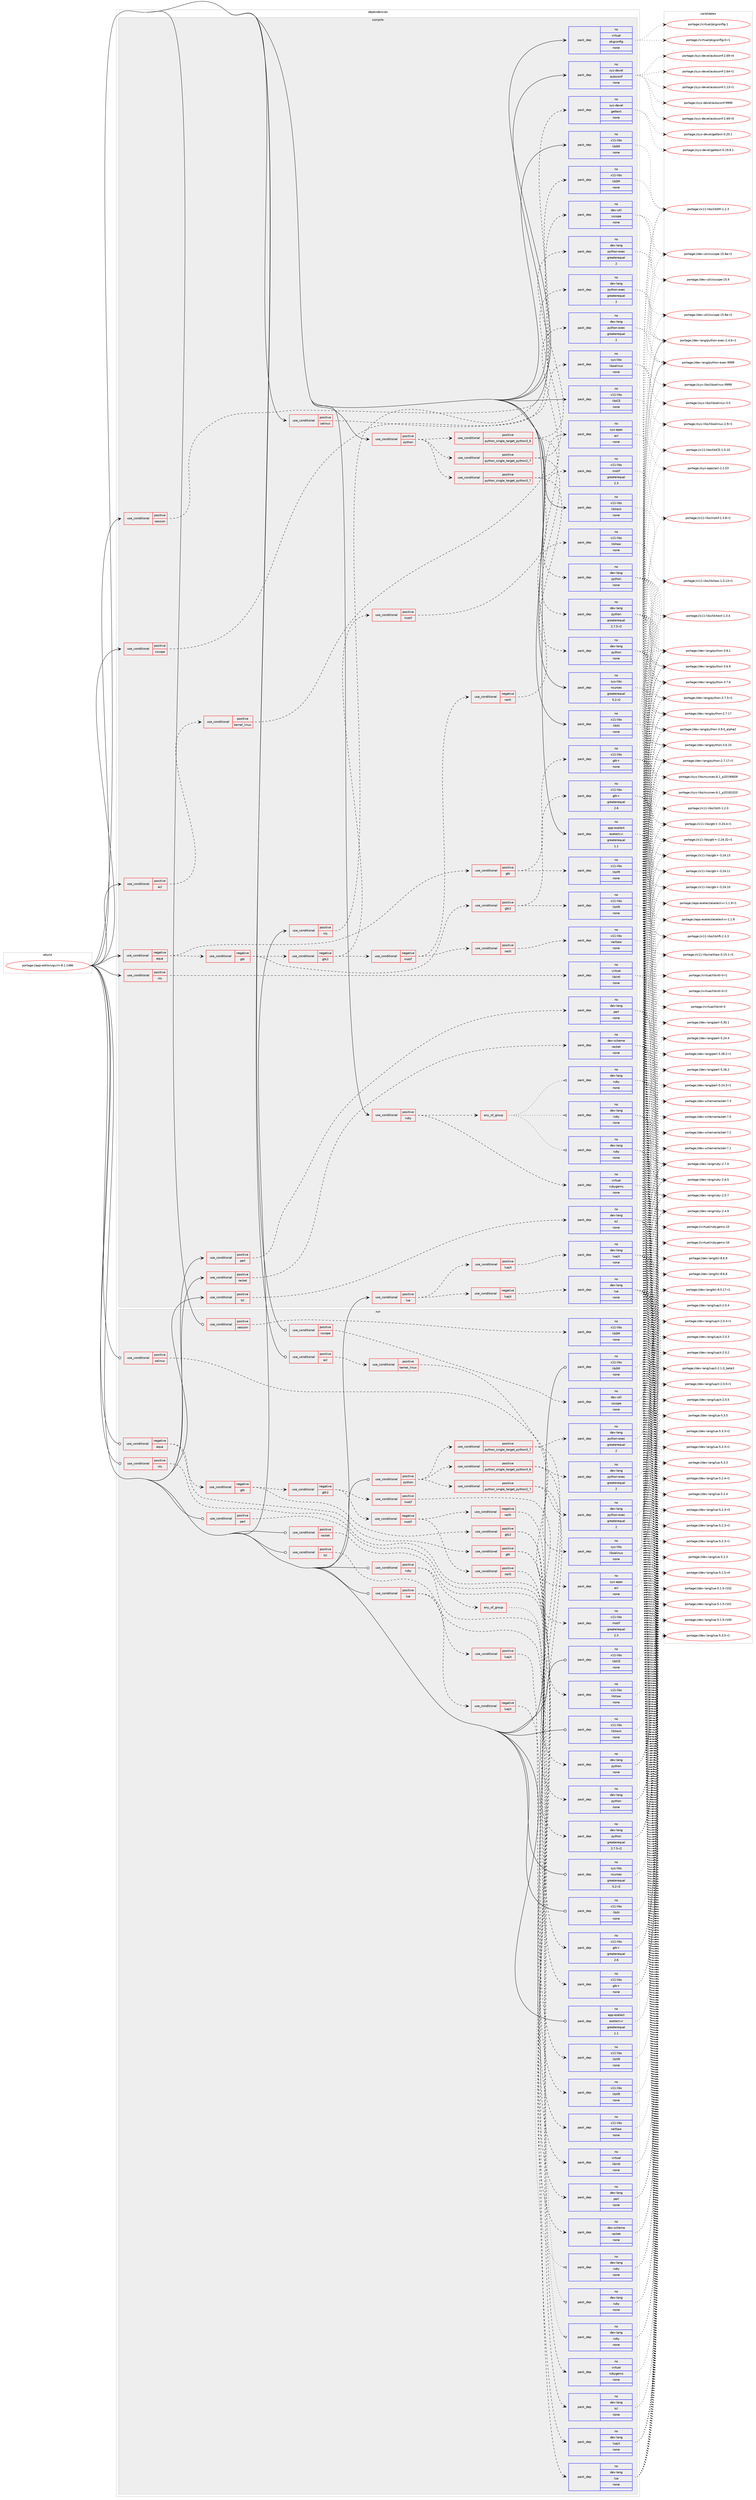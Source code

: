 digraph prolog {

# *************
# Graph options
# *************

newrank=true;
concentrate=true;
compound=true;
graph [rankdir=LR,fontname=Helvetica,fontsize=10,ranksep=1.5];#, ranksep=2.5, nodesep=0.2];
edge  [arrowhead=vee];
node  [fontname=Helvetica,fontsize=10];

# **********
# The ebuild
# **********

subgraph cluster_leftcol {
color=gray;
label=<<i>ebuild</i>>;
id [label="portage://app-editors/gvim-8.1.1486", color=red, width=4, href="../app-editors/gvim-8.1.1486.svg"];
}

# ****************
# The dependencies
# ****************

subgraph cluster_midcol {
color=gray;
label=<<i>dependencies</i>>;
subgraph cluster_compile {
fillcolor="#eeeeee";
style=filled;
label=<<i>compile</i>>;
subgraph cond150017 {
dependency636998 [label=<<TABLE BORDER="0" CELLBORDER="1" CELLSPACING="0" CELLPADDING="4"><TR><TD ROWSPAN="3" CELLPADDING="10">use_conditional</TD></TR><TR><TD>negative</TD></TR><TR><TD>aqua</TD></TR></TABLE>>, shape=none, color=red];
subgraph cond150018 {
dependency636999 [label=<<TABLE BORDER="0" CELLBORDER="1" CELLSPACING="0" CELLPADDING="4"><TR><TD ROWSPAN="3" CELLPADDING="10">use_conditional</TD></TR><TR><TD>positive</TD></TR><TR><TD>gtk</TD></TR></TABLE>>, shape=none, color=red];
subgraph pack478524 {
dependency637000 [label=<<TABLE BORDER="0" CELLBORDER="1" CELLSPACING="0" CELLPADDING="4" WIDTH="220"><TR><TD ROWSPAN="6" CELLPADDING="30">pack_dep</TD></TR><TR><TD WIDTH="110">no</TD></TR><TR><TD>x11-libs</TD></TR><TR><TD>gtk+</TD></TR><TR><TD>none</TD></TR><TR><TD></TD></TR></TABLE>>, shape=none, color=blue];
}
dependency636999:e -> dependency637000:w [weight=20,style="dashed",arrowhead="vee"];
subgraph pack478525 {
dependency637001 [label=<<TABLE BORDER="0" CELLBORDER="1" CELLSPACING="0" CELLPADDING="4" WIDTH="220"><TR><TD ROWSPAN="6" CELLPADDING="30">pack_dep</TD></TR><TR><TD WIDTH="110">no</TD></TR><TR><TD>x11-libs</TD></TR><TR><TD>libXft</TD></TR><TR><TD>none</TD></TR><TR><TD></TD></TR></TABLE>>, shape=none, color=blue];
}
dependency636999:e -> dependency637001:w [weight=20,style="dashed",arrowhead="vee"];
}
dependency636998:e -> dependency636999:w [weight=20,style="dashed",arrowhead="vee"];
subgraph cond150019 {
dependency637002 [label=<<TABLE BORDER="0" CELLBORDER="1" CELLSPACING="0" CELLPADDING="4"><TR><TD ROWSPAN="3" CELLPADDING="10">use_conditional</TD></TR><TR><TD>negative</TD></TR><TR><TD>gtk</TD></TR></TABLE>>, shape=none, color=red];
subgraph cond150020 {
dependency637003 [label=<<TABLE BORDER="0" CELLBORDER="1" CELLSPACING="0" CELLPADDING="4"><TR><TD ROWSPAN="3" CELLPADDING="10">use_conditional</TD></TR><TR><TD>positive</TD></TR><TR><TD>gtk2</TD></TR></TABLE>>, shape=none, color=red];
subgraph pack478526 {
dependency637004 [label=<<TABLE BORDER="0" CELLBORDER="1" CELLSPACING="0" CELLPADDING="4" WIDTH="220"><TR><TD ROWSPAN="6" CELLPADDING="30">pack_dep</TD></TR><TR><TD WIDTH="110">no</TD></TR><TR><TD>x11-libs</TD></TR><TR><TD>gtk+</TD></TR><TR><TD>greaterequal</TD></TR><TR><TD>2.6</TD></TR></TABLE>>, shape=none, color=blue];
}
dependency637003:e -> dependency637004:w [weight=20,style="dashed",arrowhead="vee"];
subgraph pack478527 {
dependency637005 [label=<<TABLE BORDER="0" CELLBORDER="1" CELLSPACING="0" CELLPADDING="4" WIDTH="220"><TR><TD ROWSPAN="6" CELLPADDING="30">pack_dep</TD></TR><TR><TD WIDTH="110">no</TD></TR><TR><TD>x11-libs</TD></TR><TR><TD>libXft</TD></TR><TR><TD>none</TD></TR><TR><TD></TD></TR></TABLE>>, shape=none, color=blue];
}
dependency637003:e -> dependency637005:w [weight=20,style="dashed",arrowhead="vee"];
}
dependency637002:e -> dependency637003:w [weight=20,style="dashed",arrowhead="vee"];
subgraph cond150021 {
dependency637006 [label=<<TABLE BORDER="0" CELLBORDER="1" CELLSPACING="0" CELLPADDING="4"><TR><TD ROWSPAN="3" CELLPADDING="10">use_conditional</TD></TR><TR><TD>negative</TD></TR><TR><TD>gtk2</TD></TR></TABLE>>, shape=none, color=red];
subgraph cond150022 {
dependency637007 [label=<<TABLE BORDER="0" CELLBORDER="1" CELLSPACING="0" CELLPADDING="4"><TR><TD ROWSPAN="3" CELLPADDING="10">use_conditional</TD></TR><TR><TD>positive</TD></TR><TR><TD>motif</TD></TR></TABLE>>, shape=none, color=red];
subgraph pack478528 {
dependency637008 [label=<<TABLE BORDER="0" CELLBORDER="1" CELLSPACING="0" CELLPADDING="4" WIDTH="220"><TR><TD ROWSPAN="6" CELLPADDING="30">pack_dep</TD></TR><TR><TD WIDTH="110">no</TD></TR><TR><TD>x11-libs</TD></TR><TR><TD>motif</TD></TR><TR><TD>greaterequal</TD></TR><TR><TD>2.3</TD></TR></TABLE>>, shape=none, color=blue];
}
dependency637007:e -> dependency637008:w [weight=20,style="dashed",arrowhead="vee"];
}
dependency637006:e -> dependency637007:w [weight=20,style="dashed",arrowhead="vee"];
subgraph cond150023 {
dependency637009 [label=<<TABLE BORDER="0" CELLBORDER="1" CELLSPACING="0" CELLPADDING="4"><TR><TD ROWSPAN="3" CELLPADDING="10">use_conditional</TD></TR><TR><TD>negative</TD></TR><TR><TD>motif</TD></TR></TABLE>>, shape=none, color=red];
subgraph cond150024 {
dependency637010 [label=<<TABLE BORDER="0" CELLBORDER="1" CELLSPACING="0" CELLPADDING="4"><TR><TD ROWSPAN="3" CELLPADDING="10">use_conditional</TD></TR><TR><TD>positive</TD></TR><TR><TD>neXt</TD></TR></TABLE>>, shape=none, color=red];
subgraph pack478529 {
dependency637011 [label=<<TABLE BORDER="0" CELLBORDER="1" CELLSPACING="0" CELLPADDING="4" WIDTH="220"><TR><TD ROWSPAN="6" CELLPADDING="30">pack_dep</TD></TR><TR><TD WIDTH="110">no</TD></TR><TR><TD>x11-libs</TD></TR><TR><TD>neXtaw</TD></TR><TR><TD>none</TD></TR><TR><TD></TD></TR></TABLE>>, shape=none, color=blue];
}
dependency637010:e -> dependency637011:w [weight=20,style="dashed",arrowhead="vee"];
}
dependency637009:e -> dependency637010:w [weight=20,style="dashed",arrowhead="vee"];
subgraph cond150025 {
dependency637012 [label=<<TABLE BORDER="0" CELLBORDER="1" CELLSPACING="0" CELLPADDING="4"><TR><TD ROWSPAN="3" CELLPADDING="10">use_conditional</TD></TR><TR><TD>negative</TD></TR><TR><TD>neXt</TD></TR></TABLE>>, shape=none, color=red];
subgraph pack478530 {
dependency637013 [label=<<TABLE BORDER="0" CELLBORDER="1" CELLSPACING="0" CELLPADDING="4" WIDTH="220"><TR><TD ROWSPAN="6" CELLPADDING="30">pack_dep</TD></TR><TR><TD WIDTH="110">no</TD></TR><TR><TD>x11-libs</TD></TR><TR><TD>libXaw</TD></TR><TR><TD>none</TD></TR><TR><TD></TD></TR></TABLE>>, shape=none, color=blue];
}
dependency637012:e -> dependency637013:w [weight=20,style="dashed",arrowhead="vee"];
}
dependency637009:e -> dependency637012:w [weight=20,style="dashed",arrowhead="vee"];
}
dependency637006:e -> dependency637009:w [weight=20,style="dashed",arrowhead="vee"];
}
dependency637002:e -> dependency637006:w [weight=20,style="dashed",arrowhead="vee"];
}
dependency636998:e -> dependency637002:w [weight=20,style="dashed",arrowhead="vee"];
}
id:e -> dependency636998:w [weight=20,style="solid",arrowhead="vee"];
subgraph cond150026 {
dependency637014 [label=<<TABLE BORDER="0" CELLBORDER="1" CELLSPACING="0" CELLPADDING="4"><TR><TD ROWSPAN="3" CELLPADDING="10">use_conditional</TD></TR><TR><TD>positive</TD></TR><TR><TD>acl</TD></TR></TABLE>>, shape=none, color=red];
subgraph cond150027 {
dependency637015 [label=<<TABLE BORDER="0" CELLBORDER="1" CELLSPACING="0" CELLPADDING="4"><TR><TD ROWSPAN="3" CELLPADDING="10">use_conditional</TD></TR><TR><TD>positive</TD></TR><TR><TD>kernel_linux</TD></TR></TABLE>>, shape=none, color=red];
subgraph pack478531 {
dependency637016 [label=<<TABLE BORDER="0" CELLBORDER="1" CELLSPACING="0" CELLPADDING="4" WIDTH="220"><TR><TD ROWSPAN="6" CELLPADDING="30">pack_dep</TD></TR><TR><TD WIDTH="110">no</TD></TR><TR><TD>sys-apps</TD></TR><TR><TD>acl</TD></TR><TR><TD>none</TD></TR><TR><TD></TD></TR></TABLE>>, shape=none, color=blue];
}
dependency637015:e -> dependency637016:w [weight=20,style="dashed",arrowhead="vee"];
}
dependency637014:e -> dependency637015:w [weight=20,style="dashed",arrowhead="vee"];
}
id:e -> dependency637014:w [weight=20,style="solid",arrowhead="vee"];
subgraph cond150028 {
dependency637017 [label=<<TABLE BORDER="0" CELLBORDER="1" CELLSPACING="0" CELLPADDING="4"><TR><TD ROWSPAN="3" CELLPADDING="10">use_conditional</TD></TR><TR><TD>positive</TD></TR><TR><TD>cscope</TD></TR></TABLE>>, shape=none, color=red];
subgraph pack478532 {
dependency637018 [label=<<TABLE BORDER="0" CELLBORDER="1" CELLSPACING="0" CELLPADDING="4" WIDTH="220"><TR><TD ROWSPAN="6" CELLPADDING="30">pack_dep</TD></TR><TR><TD WIDTH="110">no</TD></TR><TR><TD>dev-util</TD></TR><TR><TD>cscope</TD></TR><TR><TD>none</TD></TR><TR><TD></TD></TR></TABLE>>, shape=none, color=blue];
}
dependency637017:e -> dependency637018:w [weight=20,style="dashed",arrowhead="vee"];
}
id:e -> dependency637017:w [weight=20,style="solid",arrowhead="vee"];
subgraph cond150029 {
dependency637019 [label=<<TABLE BORDER="0" CELLBORDER="1" CELLSPACING="0" CELLPADDING="4"><TR><TD ROWSPAN="3" CELLPADDING="10">use_conditional</TD></TR><TR><TD>positive</TD></TR><TR><TD>lua</TD></TR></TABLE>>, shape=none, color=red];
subgraph cond150030 {
dependency637020 [label=<<TABLE BORDER="0" CELLBORDER="1" CELLSPACING="0" CELLPADDING="4"><TR><TD ROWSPAN="3" CELLPADDING="10">use_conditional</TD></TR><TR><TD>positive</TD></TR><TR><TD>luajit</TD></TR></TABLE>>, shape=none, color=red];
subgraph pack478533 {
dependency637021 [label=<<TABLE BORDER="0" CELLBORDER="1" CELLSPACING="0" CELLPADDING="4" WIDTH="220"><TR><TD ROWSPAN="6" CELLPADDING="30">pack_dep</TD></TR><TR><TD WIDTH="110">no</TD></TR><TR><TD>dev-lang</TD></TR><TR><TD>luajit</TD></TR><TR><TD>none</TD></TR><TR><TD></TD></TR></TABLE>>, shape=none, color=blue];
}
dependency637020:e -> dependency637021:w [weight=20,style="dashed",arrowhead="vee"];
}
dependency637019:e -> dependency637020:w [weight=20,style="dashed",arrowhead="vee"];
subgraph cond150031 {
dependency637022 [label=<<TABLE BORDER="0" CELLBORDER="1" CELLSPACING="0" CELLPADDING="4"><TR><TD ROWSPAN="3" CELLPADDING="10">use_conditional</TD></TR><TR><TD>negative</TD></TR><TR><TD>luajit</TD></TR></TABLE>>, shape=none, color=red];
subgraph pack478534 {
dependency637023 [label=<<TABLE BORDER="0" CELLBORDER="1" CELLSPACING="0" CELLPADDING="4" WIDTH="220"><TR><TD ROWSPAN="6" CELLPADDING="30">pack_dep</TD></TR><TR><TD WIDTH="110">no</TD></TR><TR><TD>dev-lang</TD></TR><TR><TD>lua</TD></TR><TR><TD>none</TD></TR><TR><TD></TD></TR></TABLE>>, shape=none, color=blue];
}
dependency637022:e -> dependency637023:w [weight=20,style="dashed",arrowhead="vee"];
}
dependency637019:e -> dependency637022:w [weight=20,style="dashed",arrowhead="vee"];
}
id:e -> dependency637019:w [weight=20,style="solid",arrowhead="vee"];
subgraph cond150032 {
dependency637024 [label=<<TABLE BORDER="0" CELLBORDER="1" CELLSPACING="0" CELLPADDING="4"><TR><TD ROWSPAN="3" CELLPADDING="10">use_conditional</TD></TR><TR><TD>positive</TD></TR><TR><TD>nls</TD></TR></TABLE>>, shape=none, color=red];
subgraph pack478535 {
dependency637025 [label=<<TABLE BORDER="0" CELLBORDER="1" CELLSPACING="0" CELLPADDING="4" WIDTH="220"><TR><TD ROWSPAN="6" CELLPADDING="30">pack_dep</TD></TR><TR><TD WIDTH="110">no</TD></TR><TR><TD>sys-devel</TD></TR><TR><TD>gettext</TD></TR><TR><TD>none</TD></TR><TR><TD></TD></TR></TABLE>>, shape=none, color=blue];
}
dependency637024:e -> dependency637025:w [weight=20,style="dashed",arrowhead="vee"];
}
id:e -> dependency637024:w [weight=20,style="solid",arrowhead="vee"];
subgraph cond150033 {
dependency637026 [label=<<TABLE BORDER="0" CELLBORDER="1" CELLSPACING="0" CELLPADDING="4"><TR><TD ROWSPAN="3" CELLPADDING="10">use_conditional</TD></TR><TR><TD>positive</TD></TR><TR><TD>nls</TD></TR></TABLE>>, shape=none, color=red];
subgraph pack478536 {
dependency637027 [label=<<TABLE BORDER="0" CELLBORDER="1" CELLSPACING="0" CELLPADDING="4" WIDTH="220"><TR><TD ROWSPAN="6" CELLPADDING="30">pack_dep</TD></TR><TR><TD WIDTH="110">no</TD></TR><TR><TD>virtual</TD></TR><TR><TD>libintl</TD></TR><TR><TD>none</TD></TR><TR><TD></TD></TR></TABLE>>, shape=none, color=blue];
}
dependency637026:e -> dependency637027:w [weight=20,style="dashed",arrowhead="vee"];
}
id:e -> dependency637026:w [weight=20,style="solid",arrowhead="vee"];
subgraph cond150034 {
dependency637028 [label=<<TABLE BORDER="0" CELLBORDER="1" CELLSPACING="0" CELLPADDING="4"><TR><TD ROWSPAN="3" CELLPADDING="10">use_conditional</TD></TR><TR><TD>positive</TD></TR><TR><TD>perl</TD></TR></TABLE>>, shape=none, color=red];
subgraph pack478537 {
dependency637029 [label=<<TABLE BORDER="0" CELLBORDER="1" CELLSPACING="0" CELLPADDING="4" WIDTH="220"><TR><TD ROWSPAN="6" CELLPADDING="30">pack_dep</TD></TR><TR><TD WIDTH="110">no</TD></TR><TR><TD>dev-lang</TD></TR><TR><TD>perl</TD></TR><TR><TD>none</TD></TR><TR><TD></TD></TR></TABLE>>, shape=none, color=blue];
}
dependency637028:e -> dependency637029:w [weight=20,style="dashed",arrowhead="vee"];
}
id:e -> dependency637028:w [weight=20,style="solid",arrowhead="vee"];
subgraph cond150035 {
dependency637030 [label=<<TABLE BORDER="0" CELLBORDER="1" CELLSPACING="0" CELLPADDING="4"><TR><TD ROWSPAN="3" CELLPADDING="10">use_conditional</TD></TR><TR><TD>positive</TD></TR><TR><TD>python</TD></TR></TABLE>>, shape=none, color=red];
subgraph cond150036 {
dependency637031 [label=<<TABLE BORDER="0" CELLBORDER="1" CELLSPACING="0" CELLPADDING="4"><TR><TD ROWSPAN="3" CELLPADDING="10">use_conditional</TD></TR><TR><TD>positive</TD></TR><TR><TD>python_single_target_python2_7</TD></TR></TABLE>>, shape=none, color=red];
subgraph pack478538 {
dependency637032 [label=<<TABLE BORDER="0" CELLBORDER="1" CELLSPACING="0" CELLPADDING="4" WIDTH="220"><TR><TD ROWSPAN="6" CELLPADDING="30">pack_dep</TD></TR><TR><TD WIDTH="110">no</TD></TR><TR><TD>dev-lang</TD></TR><TR><TD>python</TD></TR><TR><TD>greaterequal</TD></TR><TR><TD>2.7.5-r2</TD></TR></TABLE>>, shape=none, color=blue];
}
dependency637031:e -> dependency637032:w [weight=20,style="dashed",arrowhead="vee"];
subgraph pack478539 {
dependency637033 [label=<<TABLE BORDER="0" CELLBORDER="1" CELLSPACING="0" CELLPADDING="4" WIDTH="220"><TR><TD ROWSPAN="6" CELLPADDING="30">pack_dep</TD></TR><TR><TD WIDTH="110">no</TD></TR><TR><TD>dev-lang</TD></TR><TR><TD>python-exec</TD></TR><TR><TD>greaterequal</TD></TR><TR><TD>2</TD></TR></TABLE>>, shape=none, color=blue];
}
dependency637031:e -> dependency637033:w [weight=20,style="dashed",arrowhead="vee"];
}
dependency637030:e -> dependency637031:w [weight=20,style="dashed",arrowhead="vee"];
subgraph cond150037 {
dependency637034 [label=<<TABLE BORDER="0" CELLBORDER="1" CELLSPACING="0" CELLPADDING="4"><TR><TD ROWSPAN="3" CELLPADDING="10">use_conditional</TD></TR><TR><TD>positive</TD></TR><TR><TD>python_single_target_python3_6</TD></TR></TABLE>>, shape=none, color=red];
subgraph pack478540 {
dependency637035 [label=<<TABLE BORDER="0" CELLBORDER="1" CELLSPACING="0" CELLPADDING="4" WIDTH="220"><TR><TD ROWSPAN="6" CELLPADDING="30">pack_dep</TD></TR><TR><TD WIDTH="110">no</TD></TR><TR><TD>dev-lang</TD></TR><TR><TD>python</TD></TR><TR><TD>none</TD></TR><TR><TD></TD></TR></TABLE>>, shape=none, color=blue];
}
dependency637034:e -> dependency637035:w [weight=20,style="dashed",arrowhead="vee"];
subgraph pack478541 {
dependency637036 [label=<<TABLE BORDER="0" CELLBORDER="1" CELLSPACING="0" CELLPADDING="4" WIDTH="220"><TR><TD ROWSPAN="6" CELLPADDING="30">pack_dep</TD></TR><TR><TD WIDTH="110">no</TD></TR><TR><TD>dev-lang</TD></TR><TR><TD>python-exec</TD></TR><TR><TD>greaterequal</TD></TR><TR><TD>2</TD></TR></TABLE>>, shape=none, color=blue];
}
dependency637034:e -> dependency637036:w [weight=20,style="dashed",arrowhead="vee"];
}
dependency637030:e -> dependency637034:w [weight=20,style="dashed",arrowhead="vee"];
subgraph cond150038 {
dependency637037 [label=<<TABLE BORDER="0" CELLBORDER="1" CELLSPACING="0" CELLPADDING="4"><TR><TD ROWSPAN="3" CELLPADDING="10">use_conditional</TD></TR><TR><TD>positive</TD></TR><TR><TD>python_single_target_python3_7</TD></TR></TABLE>>, shape=none, color=red];
subgraph pack478542 {
dependency637038 [label=<<TABLE BORDER="0" CELLBORDER="1" CELLSPACING="0" CELLPADDING="4" WIDTH="220"><TR><TD ROWSPAN="6" CELLPADDING="30">pack_dep</TD></TR><TR><TD WIDTH="110">no</TD></TR><TR><TD>dev-lang</TD></TR><TR><TD>python</TD></TR><TR><TD>none</TD></TR><TR><TD></TD></TR></TABLE>>, shape=none, color=blue];
}
dependency637037:e -> dependency637038:w [weight=20,style="dashed",arrowhead="vee"];
subgraph pack478543 {
dependency637039 [label=<<TABLE BORDER="0" CELLBORDER="1" CELLSPACING="0" CELLPADDING="4" WIDTH="220"><TR><TD ROWSPAN="6" CELLPADDING="30">pack_dep</TD></TR><TR><TD WIDTH="110">no</TD></TR><TR><TD>dev-lang</TD></TR><TR><TD>python-exec</TD></TR><TR><TD>greaterequal</TD></TR><TR><TD>2</TD></TR></TABLE>>, shape=none, color=blue];
}
dependency637037:e -> dependency637039:w [weight=20,style="dashed",arrowhead="vee"];
}
dependency637030:e -> dependency637037:w [weight=20,style="dashed",arrowhead="vee"];
}
id:e -> dependency637030:w [weight=20,style="solid",arrowhead="vee"];
subgraph cond150039 {
dependency637040 [label=<<TABLE BORDER="0" CELLBORDER="1" CELLSPACING="0" CELLPADDING="4"><TR><TD ROWSPAN="3" CELLPADDING="10">use_conditional</TD></TR><TR><TD>positive</TD></TR><TR><TD>racket</TD></TR></TABLE>>, shape=none, color=red];
subgraph pack478544 {
dependency637041 [label=<<TABLE BORDER="0" CELLBORDER="1" CELLSPACING="0" CELLPADDING="4" WIDTH="220"><TR><TD ROWSPAN="6" CELLPADDING="30">pack_dep</TD></TR><TR><TD WIDTH="110">no</TD></TR><TR><TD>dev-scheme</TD></TR><TR><TD>racket</TD></TR><TR><TD>none</TD></TR><TR><TD></TD></TR></TABLE>>, shape=none, color=blue];
}
dependency637040:e -> dependency637041:w [weight=20,style="dashed",arrowhead="vee"];
}
id:e -> dependency637040:w [weight=20,style="solid",arrowhead="vee"];
subgraph cond150040 {
dependency637042 [label=<<TABLE BORDER="0" CELLBORDER="1" CELLSPACING="0" CELLPADDING="4"><TR><TD ROWSPAN="3" CELLPADDING="10">use_conditional</TD></TR><TR><TD>positive</TD></TR><TR><TD>ruby</TD></TR></TABLE>>, shape=none, color=red];
subgraph any8168 {
dependency637043 [label=<<TABLE BORDER="0" CELLBORDER="1" CELLSPACING="0" CELLPADDING="4"><TR><TD CELLPADDING="10">any_of_group</TD></TR></TABLE>>, shape=none, color=red];subgraph pack478545 {
dependency637044 [label=<<TABLE BORDER="0" CELLBORDER="1" CELLSPACING="0" CELLPADDING="4" WIDTH="220"><TR><TD ROWSPAN="6" CELLPADDING="30">pack_dep</TD></TR><TR><TD WIDTH="110">no</TD></TR><TR><TD>dev-lang</TD></TR><TR><TD>ruby</TD></TR><TR><TD>none</TD></TR><TR><TD></TD></TR></TABLE>>, shape=none, color=blue];
}
dependency637043:e -> dependency637044:w [weight=20,style="dotted",arrowhead="oinv"];
subgraph pack478546 {
dependency637045 [label=<<TABLE BORDER="0" CELLBORDER="1" CELLSPACING="0" CELLPADDING="4" WIDTH="220"><TR><TD ROWSPAN="6" CELLPADDING="30">pack_dep</TD></TR><TR><TD WIDTH="110">no</TD></TR><TR><TD>dev-lang</TD></TR><TR><TD>ruby</TD></TR><TR><TD>none</TD></TR><TR><TD></TD></TR></TABLE>>, shape=none, color=blue];
}
dependency637043:e -> dependency637045:w [weight=20,style="dotted",arrowhead="oinv"];
subgraph pack478547 {
dependency637046 [label=<<TABLE BORDER="0" CELLBORDER="1" CELLSPACING="0" CELLPADDING="4" WIDTH="220"><TR><TD ROWSPAN="6" CELLPADDING="30">pack_dep</TD></TR><TR><TD WIDTH="110">no</TD></TR><TR><TD>dev-lang</TD></TR><TR><TD>ruby</TD></TR><TR><TD>none</TD></TR><TR><TD></TD></TR></TABLE>>, shape=none, color=blue];
}
dependency637043:e -> dependency637046:w [weight=20,style="dotted",arrowhead="oinv"];
}
dependency637042:e -> dependency637043:w [weight=20,style="dashed",arrowhead="vee"];
subgraph pack478548 {
dependency637047 [label=<<TABLE BORDER="0" CELLBORDER="1" CELLSPACING="0" CELLPADDING="4" WIDTH="220"><TR><TD ROWSPAN="6" CELLPADDING="30">pack_dep</TD></TR><TR><TD WIDTH="110">no</TD></TR><TR><TD>virtual</TD></TR><TR><TD>rubygems</TD></TR><TR><TD>none</TD></TR><TR><TD></TD></TR></TABLE>>, shape=none, color=blue];
}
dependency637042:e -> dependency637047:w [weight=20,style="dashed",arrowhead="vee"];
}
id:e -> dependency637042:w [weight=20,style="solid",arrowhead="vee"];
subgraph cond150041 {
dependency637048 [label=<<TABLE BORDER="0" CELLBORDER="1" CELLSPACING="0" CELLPADDING="4"><TR><TD ROWSPAN="3" CELLPADDING="10">use_conditional</TD></TR><TR><TD>positive</TD></TR><TR><TD>selinux</TD></TR></TABLE>>, shape=none, color=red];
subgraph pack478549 {
dependency637049 [label=<<TABLE BORDER="0" CELLBORDER="1" CELLSPACING="0" CELLPADDING="4" WIDTH="220"><TR><TD ROWSPAN="6" CELLPADDING="30">pack_dep</TD></TR><TR><TD WIDTH="110">no</TD></TR><TR><TD>sys-libs</TD></TR><TR><TD>libselinux</TD></TR><TR><TD>none</TD></TR><TR><TD></TD></TR></TABLE>>, shape=none, color=blue];
}
dependency637048:e -> dependency637049:w [weight=20,style="dashed",arrowhead="vee"];
}
id:e -> dependency637048:w [weight=20,style="solid",arrowhead="vee"];
subgraph cond150042 {
dependency637050 [label=<<TABLE BORDER="0" CELLBORDER="1" CELLSPACING="0" CELLPADDING="4"><TR><TD ROWSPAN="3" CELLPADDING="10">use_conditional</TD></TR><TR><TD>positive</TD></TR><TR><TD>session</TD></TR></TABLE>>, shape=none, color=red];
subgraph pack478550 {
dependency637051 [label=<<TABLE BORDER="0" CELLBORDER="1" CELLSPACING="0" CELLPADDING="4" WIDTH="220"><TR><TD ROWSPAN="6" CELLPADDING="30">pack_dep</TD></TR><TR><TD WIDTH="110">no</TD></TR><TR><TD>x11-libs</TD></TR><TR><TD>libSM</TD></TR><TR><TD>none</TD></TR><TR><TD></TD></TR></TABLE>>, shape=none, color=blue];
}
dependency637050:e -> dependency637051:w [weight=20,style="dashed",arrowhead="vee"];
}
id:e -> dependency637050:w [weight=20,style="solid",arrowhead="vee"];
subgraph cond150043 {
dependency637052 [label=<<TABLE BORDER="0" CELLBORDER="1" CELLSPACING="0" CELLPADDING="4"><TR><TD ROWSPAN="3" CELLPADDING="10">use_conditional</TD></TR><TR><TD>positive</TD></TR><TR><TD>tcl</TD></TR></TABLE>>, shape=none, color=red];
subgraph pack478551 {
dependency637053 [label=<<TABLE BORDER="0" CELLBORDER="1" CELLSPACING="0" CELLPADDING="4" WIDTH="220"><TR><TD ROWSPAN="6" CELLPADDING="30">pack_dep</TD></TR><TR><TD WIDTH="110">no</TD></TR><TR><TD>dev-lang</TD></TR><TR><TD>tcl</TD></TR><TR><TD>none</TD></TR><TR><TD></TD></TR></TABLE>>, shape=none, color=blue];
}
dependency637052:e -> dependency637053:w [weight=20,style="dashed",arrowhead="vee"];
}
id:e -> dependency637052:w [weight=20,style="solid",arrowhead="vee"];
subgraph pack478552 {
dependency637054 [label=<<TABLE BORDER="0" CELLBORDER="1" CELLSPACING="0" CELLPADDING="4" WIDTH="220"><TR><TD ROWSPAN="6" CELLPADDING="30">pack_dep</TD></TR><TR><TD WIDTH="110">no</TD></TR><TR><TD>app-eselect</TD></TR><TR><TD>eselect-vi</TD></TR><TR><TD>greaterequal</TD></TR><TR><TD>1.1</TD></TR></TABLE>>, shape=none, color=blue];
}
id:e -> dependency637054:w [weight=20,style="solid",arrowhead="vee"];
subgraph pack478553 {
dependency637055 [label=<<TABLE BORDER="0" CELLBORDER="1" CELLSPACING="0" CELLPADDING="4" WIDTH="220"><TR><TD ROWSPAN="6" CELLPADDING="30">pack_dep</TD></TR><TR><TD WIDTH="110">no</TD></TR><TR><TD>sys-devel</TD></TR><TR><TD>autoconf</TD></TR><TR><TD>none</TD></TR><TR><TD></TD></TR></TABLE>>, shape=none, color=blue];
}
id:e -> dependency637055:w [weight=20,style="solid",arrowhead="vee"];
subgraph pack478554 {
dependency637056 [label=<<TABLE BORDER="0" CELLBORDER="1" CELLSPACING="0" CELLPADDING="4" WIDTH="220"><TR><TD ROWSPAN="6" CELLPADDING="30">pack_dep</TD></TR><TR><TD WIDTH="110">no</TD></TR><TR><TD>sys-libs</TD></TR><TR><TD>ncurses</TD></TR><TR><TD>greaterequal</TD></TR><TR><TD>5.2-r2</TD></TR></TABLE>>, shape=none, color=blue];
}
id:e -> dependency637056:w [weight=20,style="solid",arrowhead="vee"];
subgraph pack478555 {
dependency637057 [label=<<TABLE BORDER="0" CELLBORDER="1" CELLSPACING="0" CELLPADDING="4" WIDTH="220"><TR><TD ROWSPAN="6" CELLPADDING="30">pack_dep</TD></TR><TR><TD WIDTH="110">no</TD></TR><TR><TD>virtual</TD></TR><TR><TD>pkgconfig</TD></TR><TR><TD>none</TD></TR><TR><TD></TD></TR></TABLE>>, shape=none, color=blue];
}
id:e -> dependency637057:w [weight=20,style="solid",arrowhead="vee"];
subgraph pack478556 {
dependency637058 [label=<<TABLE BORDER="0" CELLBORDER="1" CELLSPACING="0" CELLPADDING="4" WIDTH="220"><TR><TD ROWSPAN="6" CELLPADDING="30">pack_dep</TD></TR><TR><TD WIDTH="110">no</TD></TR><TR><TD>x11-libs</TD></TR><TR><TD>libICE</TD></TR><TR><TD>none</TD></TR><TR><TD></TD></TR></TABLE>>, shape=none, color=blue];
}
id:e -> dependency637058:w [weight=20,style="solid",arrowhead="vee"];
subgraph pack478557 {
dependency637059 [label=<<TABLE BORDER="0" CELLBORDER="1" CELLSPACING="0" CELLPADDING="4" WIDTH="220"><TR><TD ROWSPAN="6" CELLPADDING="30">pack_dep</TD></TR><TR><TD WIDTH="110">no</TD></TR><TR><TD>x11-libs</TD></TR><TR><TD>libSM</TD></TR><TR><TD>none</TD></TR><TR><TD></TD></TR></TABLE>>, shape=none, color=blue];
}
id:e -> dependency637059:w [weight=20,style="solid",arrowhead="vee"];
subgraph pack478558 {
dependency637060 [label=<<TABLE BORDER="0" CELLBORDER="1" CELLSPACING="0" CELLPADDING="4" WIDTH="220"><TR><TD ROWSPAN="6" CELLPADDING="30">pack_dep</TD></TR><TR><TD WIDTH="110">no</TD></TR><TR><TD>x11-libs</TD></TR><TR><TD>libXext</TD></TR><TR><TD>none</TD></TR><TR><TD></TD></TR></TABLE>>, shape=none, color=blue];
}
id:e -> dependency637060:w [weight=20,style="solid",arrowhead="vee"];
subgraph pack478559 {
dependency637061 [label=<<TABLE BORDER="0" CELLBORDER="1" CELLSPACING="0" CELLPADDING="4" WIDTH="220"><TR><TD ROWSPAN="6" CELLPADDING="30">pack_dep</TD></TR><TR><TD WIDTH="110">no</TD></TR><TR><TD>x11-libs</TD></TR><TR><TD>libXt</TD></TR><TR><TD>none</TD></TR><TR><TD></TD></TR></TABLE>>, shape=none, color=blue];
}
id:e -> dependency637061:w [weight=20,style="solid",arrowhead="vee"];
}
subgraph cluster_compileandrun {
fillcolor="#eeeeee";
style=filled;
label=<<i>compile and run</i>>;
}
subgraph cluster_run {
fillcolor="#eeeeee";
style=filled;
label=<<i>run</i>>;
subgraph cond150044 {
dependency637062 [label=<<TABLE BORDER="0" CELLBORDER="1" CELLSPACING="0" CELLPADDING="4"><TR><TD ROWSPAN="3" CELLPADDING="10">use_conditional</TD></TR><TR><TD>negative</TD></TR><TR><TD>aqua</TD></TR></TABLE>>, shape=none, color=red];
subgraph cond150045 {
dependency637063 [label=<<TABLE BORDER="0" CELLBORDER="1" CELLSPACING="0" CELLPADDING="4"><TR><TD ROWSPAN="3" CELLPADDING="10">use_conditional</TD></TR><TR><TD>positive</TD></TR><TR><TD>gtk</TD></TR></TABLE>>, shape=none, color=red];
subgraph pack478560 {
dependency637064 [label=<<TABLE BORDER="0" CELLBORDER="1" CELLSPACING="0" CELLPADDING="4" WIDTH="220"><TR><TD ROWSPAN="6" CELLPADDING="30">pack_dep</TD></TR><TR><TD WIDTH="110">no</TD></TR><TR><TD>x11-libs</TD></TR><TR><TD>gtk+</TD></TR><TR><TD>none</TD></TR><TR><TD></TD></TR></TABLE>>, shape=none, color=blue];
}
dependency637063:e -> dependency637064:w [weight=20,style="dashed",arrowhead="vee"];
subgraph pack478561 {
dependency637065 [label=<<TABLE BORDER="0" CELLBORDER="1" CELLSPACING="0" CELLPADDING="4" WIDTH="220"><TR><TD ROWSPAN="6" CELLPADDING="30">pack_dep</TD></TR><TR><TD WIDTH="110">no</TD></TR><TR><TD>x11-libs</TD></TR><TR><TD>libXft</TD></TR><TR><TD>none</TD></TR><TR><TD></TD></TR></TABLE>>, shape=none, color=blue];
}
dependency637063:e -> dependency637065:w [weight=20,style="dashed",arrowhead="vee"];
}
dependency637062:e -> dependency637063:w [weight=20,style="dashed",arrowhead="vee"];
subgraph cond150046 {
dependency637066 [label=<<TABLE BORDER="0" CELLBORDER="1" CELLSPACING="0" CELLPADDING="4"><TR><TD ROWSPAN="3" CELLPADDING="10">use_conditional</TD></TR><TR><TD>negative</TD></TR><TR><TD>gtk</TD></TR></TABLE>>, shape=none, color=red];
subgraph cond150047 {
dependency637067 [label=<<TABLE BORDER="0" CELLBORDER="1" CELLSPACING="0" CELLPADDING="4"><TR><TD ROWSPAN="3" CELLPADDING="10">use_conditional</TD></TR><TR><TD>positive</TD></TR><TR><TD>gtk2</TD></TR></TABLE>>, shape=none, color=red];
subgraph pack478562 {
dependency637068 [label=<<TABLE BORDER="0" CELLBORDER="1" CELLSPACING="0" CELLPADDING="4" WIDTH="220"><TR><TD ROWSPAN="6" CELLPADDING="30">pack_dep</TD></TR><TR><TD WIDTH="110">no</TD></TR><TR><TD>x11-libs</TD></TR><TR><TD>gtk+</TD></TR><TR><TD>greaterequal</TD></TR><TR><TD>2.6</TD></TR></TABLE>>, shape=none, color=blue];
}
dependency637067:e -> dependency637068:w [weight=20,style="dashed",arrowhead="vee"];
subgraph pack478563 {
dependency637069 [label=<<TABLE BORDER="0" CELLBORDER="1" CELLSPACING="0" CELLPADDING="4" WIDTH="220"><TR><TD ROWSPAN="6" CELLPADDING="30">pack_dep</TD></TR><TR><TD WIDTH="110">no</TD></TR><TR><TD>x11-libs</TD></TR><TR><TD>libXft</TD></TR><TR><TD>none</TD></TR><TR><TD></TD></TR></TABLE>>, shape=none, color=blue];
}
dependency637067:e -> dependency637069:w [weight=20,style="dashed",arrowhead="vee"];
}
dependency637066:e -> dependency637067:w [weight=20,style="dashed",arrowhead="vee"];
subgraph cond150048 {
dependency637070 [label=<<TABLE BORDER="0" CELLBORDER="1" CELLSPACING="0" CELLPADDING="4"><TR><TD ROWSPAN="3" CELLPADDING="10">use_conditional</TD></TR><TR><TD>negative</TD></TR><TR><TD>gtk2</TD></TR></TABLE>>, shape=none, color=red];
subgraph cond150049 {
dependency637071 [label=<<TABLE BORDER="0" CELLBORDER="1" CELLSPACING="0" CELLPADDING="4"><TR><TD ROWSPAN="3" CELLPADDING="10">use_conditional</TD></TR><TR><TD>positive</TD></TR><TR><TD>motif</TD></TR></TABLE>>, shape=none, color=red];
subgraph pack478564 {
dependency637072 [label=<<TABLE BORDER="0" CELLBORDER="1" CELLSPACING="0" CELLPADDING="4" WIDTH="220"><TR><TD ROWSPAN="6" CELLPADDING="30">pack_dep</TD></TR><TR><TD WIDTH="110">no</TD></TR><TR><TD>x11-libs</TD></TR><TR><TD>motif</TD></TR><TR><TD>greaterequal</TD></TR><TR><TD>2.3</TD></TR></TABLE>>, shape=none, color=blue];
}
dependency637071:e -> dependency637072:w [weight=20,style="dashed",arrowhead="vee"];
}
dependency637070:e -> dependency637071:w [weight=20,style="dashed",arrowhead="vee"];
subgraph cond150050 {
dependency637073 [label=<<TABLE BORDER="0" CELLBORDER="1" CELLSPACING="0" CELLPADDING="4"><TR><TD ROWSPAN="3" CELLPADDING="10">use_conditional</TD></TR><TR><TD>negative</TD></TR><TR><TD>motif</TD></TR></TABLE>>, shape=none, color=red];
subgraph cond150051 {
dependency637074 [label=<<TABLE BORDER="0" CELLBORDER="1" CELLSPACING="0" CELLPADDING="4"><TR><TD ROWSPAN="3" CELLPADDING="10">use_conditional</TD></TR><TR><TD>positive</TD></TR><TR><TD>neXt</TD></TR></TABLE>>, shape=none, color=red];
subgraph pack478565 {
dependency637075 [label=<<TABLE BORDER="0" CELLBORDER="1" CELLSPACING="0" CELLPADDING="4" WIDTH="220"><TR><TD ROWSPAN="6" CELLPADDING="30">pack_dep</TD></TR><TR><TD WIDTH="110">no</TD></TR><TR><TD>x11-libs</TD></TR><TR><TD>neXtaw</TD></TR><TR><TD>none</TD></TR><TR><TD></TD></TR></TABLE>>, shape=none, color=blue];
}
dependency637074:e -> dependency637075:w [weight=20,style="dashed",arrowhead="vee"];
}
dependency637073:e -> dependency637074:w [weight=20,style="dashed",arrowhead="vee"];
subgraph cond150052 {
dependency637076 [label=<<TABLE BORDER="0" CELLBORDER="1" CELLSPACING="0" CELLPADDING="4"><TR><TD ROWSPAN="3" CELLPADDING="10">use_conditional</TD></TR><TR><TD>negative</TD></TR><TR><TD>neXt</TD></TR></TABLE>>, shape=none, color=red];
subgraph pack478566 {
dependency637077 [label=<<TABLE BORDER="0" CELLBORDER="1" CELLSPACING="0" CELLPADDING="4" WIDTH="220"><TR><TD ROWSPAN="6" CELLPADDING="30">pack_dep</TD></TR><TR><TD WIDTH="110">no</TD></TR><TR><TD>x11-libs</TD></TR><TR><TD>libXaw</TD></TR><TR><TD>none</TD></TR><TR><TD></TD></TR></TABLE>>, shape=none, color=blue];
}
dependency637076:e -> dependency637077:w [weight=20,style="dashed",arrowhead="vee"];
}
dependency637073:e -> dependency637076:w [weight=20,style="dashed",arrowhead="vee"];
}
dependency637070:e -> dependency637073:w [weight=20,style="dashed",arrowhead="vee"];
}
dependency637066:e -> dependency637070:w [weight=20,style="dashed",arrowhead="vee"];
}
dependency637062:e -> dependency637066:w [weight=20,style="dashed",arrowhead="vee"];
}
id:e -> dependency637062:w [weight=20,style="solid",arrowhead="odot"];
subgraph cond150053 {
dependency637078 [label=<<TABLE BORDER="0" CELLBORDER="1" CELLSPACING="0" CELLPADDING="4"><TR><TD ROWSPAN="3" CELLPADDING="10">use_conditional</TD></TR><TR><TD>positive</TD></TR><TR><TD>acl</TD></TR></TABLE>>, shape=none, color=red];
subgraph cond150054 {
dependency637079 [label=<<TABLE BORDER="0" CELLBORDER="1" CELLSPACING="0" CELLPADDING="4"><TR><TD ROWSPAN="3" CELLPADDING="10">use_conditional</TD></TR><TR><TD>positive</TD></TR><TR><TD>kernel_linux</TD></TR></TABLE>>, shape=none, color=red];
subgraph pack478567 {
dependency637080 [label=<<TABLE BORDER="0" CELLBORDER="1" CELLSPACING="0" CELLPADDING="4" WIDTH="220"><TR><TD ROWSPAN="6" CELLPADDING="30">pack_dep</TD></TR><TR><TD WIDTH="110">no</TD></TR><TR><TD>sys-apps</TD></TR><TR><TD>acl</TD></TR><TR><TD>none</TD></TR><TR><TD></TD></TR></TABLE>>, shape=none, color=blue];
}
dependency637079:e -> dependency637080:w [weight=20,style="dashed",arrowhead="vee"];
}
dependency637078:e -> dependency637079:w [weight=20,style="dashed",arrowhead="vee"];
}
id:e -> dependency637078:w [weight=20,style="solid",arrowhead="odot"];
subgraph cond150055 {
dependency637081 [label=<<TABLE BORDER="0" CELLBORDER="1" CELLSPACING="0" CELLPADDING="4"><TR><TD ROWSPAN="3" CELLPADDING="10">use_conditional</TD></TR><TR><TD>positive</TD></TR><TR><TD>cscope</TD></TR></TABLE>>, shape=none, color=red];
subgraph pack478568 {
dependency637082 [label=<<TABLE BORDER="0" CELLBORDER="1" CELLSPACING="0" CELLPADDING="4" WIDTH="220"><TR><TD ROWSPAN="6" CELLPADDING="30">pack_dep</TD></TR><TR><TD WIDTH="110">no</TD></TR><TR><TD>dev-util</TD></TR><TR><TD>cscope</TD></TR><TR><TD>none</TD></TR><TR><TD></TD></TR></TABLE>>, shape=none, color=blue];
}
dependency637081:e -> dependency637082:w [weight=20,style="dashed",arrowhead="vee"];
}
id:e -> dependency637081:w [weight=20,style="solid",arrowhead="odot"];
subgraph cond150056 {
dependency637083 [label=<<TABLE BORDER="0" CELLBORDER="1" CELLSPACING="0" CELLPADDING="4"><TR><TD ROWSPAN="3" CELLPADDING="10">use_conditional</TD></TR><TR><TD>positive</TD></TR><TR><TD>lua</TD></TR></TABLE>>, shape=none, color=red];
subgraph cond150057 {
dependency637084 [label=<<TABLE BORDER="0" CELLBORDER="1" CELLSPACING="0" CELLPADDING="4"><TR><TD ROWSPAN="3" CELLPADDING="10">use_conditional</TD></TR><TR><TD>positive</TD></TR><TR><TD>luajit</TD></TR></TABLE>>, shape=none, color=red];
subgraph pack478569 {
dependency637085 [label=<<TABLE BORDER="0" CELLBORDER="1" CELLSPACING="0" CELLPADDING="4" WIDTH="220"><TR><TD ROWSPAN="6" CELLPADDING="30">pack_dep</TD></TR><TR><TD WIDTH="110">no</TD></TR><TR><TD>dev-lang</TD></TR><TR><TD>luajit</TD></TR><TR><TD>none</TD></TR><TR><TD></TD></TR></TABLE>>, shape=none, color=blue];
}
dependency637084:e -> dependency637085:w [weight=20,style="dashed",arrowhead="vee"];
}
dependency637083:e -> dependency637084:w [weight=20,style="dashed",arrowhead="vee"];
subgraph cond150058 {
dependency637086 [label=<<TABLE BORDER="0" CELLBORDER="1" CELLSPACING="0" CELLPADDING="4"><TR><TD ROWSPAN="3" CELLPADDING="10">use_conditional</TD></TR><TR><TD>negative</TD></TR><TR><TD>luajit</TD></TR></TABLE>>, shape=none, color=red];
subgraph pack478570 {
dependency637087 [label=<<TABLE BORDER="0" CELLBORDER="1" CELLSPACING="0" CELLPADDING="4" WIDTH="220"><TR><TD ROWSPAN="6" CELLPADDING="30">pack_dep</TD></TR><TR><TD WIDTH="110">no</TD></TR><TR><TD>dev-lang</TD></TR><TR><TD>lua</TD></TR><TR><TD>none</TD></TR><TR><TD></TD></TR></TABLE>>, shape=none, color=blue];
}
dependency637086:e -> dependency637087:w [weight=20,style="dashed",arrowhead="vee"];
}
dependency637083:e -> dependency637086:w [weight=20,style="dashed",arrowhead="vee"];
}
id:e -> dependency637083:w [weight=20,style="solid",arrowhead="odot"];
subgraph cond150059 {
dependency637088 [label=<<TABLE BORDER="0" CELLBORDER="1" CELLSPACING="0" CELLPADDING="4"><TR><TD ROWSPAN="3" CELLPADDING="10">use_conditional</TD></TR><TR><TD>positive</TD></TR><TR><TD>nls</TD></TR></TABLE>>, shape=none, color=red];
subgraph pack478571 {
dependency637089 [label=<<TABLE BORDER="0" CELLBORDER="1" CELLSPACING="0" CELLPADDING="4" WIDTH="220"><TR><TD ROWSPAN="6" CELLPADDING="30">pack_dep</TD></TR><TR><TD WIDTH="110">no</TD></TR><TR><TD>virtual</TD></TR><TR><TD>libintl</TD></TR><TR><TD>none</TD></TR><TR><TD></TD></TR></TABLE>>, shape=none, color=blue];
}
dependency637088:e -> dependency637089:w [weight=20,style="dashed",arrowhead="vee"];
}
id:e -> dependency637088:w [weight=20,style="solid",arrowhead="odot"];
subgraph cond150060 {
dependency637090 [label=<<TABLE BORDER="0" CELLBORDER="1" CELLSPACING="0" CELLPADDING="4"><TR><TD ROWSPAN="3" CELLPADDING="10">use_conditional</TD></TR><TR><TD>positive</TD></TR><TR><TD>perl</TD></TR></TABLE>>, shape=none, color=red];
subgraph pack478572 {
dependency637091 [label=<<TABLE BORDER="0" CELLBORDER="1" CELLSPACING="0" CELLPADDING="4" WIDTH="220"><TR><TD ROWSPAN="6" CELLPADDING="30">pack_dep</TD></TR><TR><TD WIDTH="110">no</TD></TR><TR><TD>dev-lang</TD></TR><TR><TD>perl</TD></TR><TR><TD>none</TD></TR><TR><TD></TD></TR></TABLE>>, shape=none, color=blue];
}
dependency637090:e -> dependency637091:w [weight=20,style="dashed",arrowhead="vee"];
}
id:e -> dependency637090:w [weight=20,style="solid",arrowhead="odot"];
subgraph cond150061 {
dependency637092 [label=<<TABLE BORDER="0" CELLBORDER="1" CELLSPACING="0" CELLPADDING="4"><TR><TD ROWSPAN="3" CELLPADDING="10">use_conditional</TD></TR><TR><TD>positive</TD></TR><TR><TD>python</TD></TR></TABLE>>, shape=none, color=red];
subgraph cond150062 {
dependency637093 [label=<<TABLE BORDER="0" CELLBORDER="1" CELLSPACING="0" CELLPADDING="4"><TR><TD ROWSPAN="3" CELLPADDING="10">use_conditional</TD></TR><TR><TD>positive</TD></TR><TR><TD>python_single_target_python2_7</TD></TR></TABLE>>, shape=none, color=red];
subgraph pack478573 {
dependency637094 [label=<<TABLE BORDER="0" CELLBORDER="1" CELLSPACING="0" CELLPADDING="4" WIDTH="220"><TR><TD ROWSPAN="6" CELLPADDING="30">pack_dep</TD></TR><TR><TD WIDTH="110">no</TD></TR><TR><TD>dev-lang</TD></TR><TR><TD>python</TD></TR><TR><TD>greaterequal</TD></TR><TR><TD>2.7.5-r2</TD></TR></TABLE>>, shape=none, color=blue];
}
dependency637093:e -> dependency637094:w [weight=20,style="dashed",arrowhead="vee"];
subgraph pack478574 {
dependency637095 [label=<<TABLE BORDER="0" CELLBORDER="1" CELLSPACING="0" CELLPADDING="4" WIDTH="220"><TR><TD ROWSPAN="6" CELLPADDING="30">pack_dep</TD></TR><TR><TD WIDTH="110">no</TD></TR><TR><TD>dev-lang</TD></TR><TR><TD>python-exec</TD></TR><TR><TD>greaterequal</TD></TR><TR><TD>2</TD></TR></TABLE>>, shape=none, color=blue];
}
dependency637093:e -> dependency637095:w [weight=20,style="dashed",arrowhead="vee"];
}
dependency637092:e -> dependency637093:w [weight=20,style="dashed",arrowhead="vee"];
subgraph cond150063 {
dependency637096 [label=<<TABLE BORDER="0" CELLBORDER="1" CELLSPACING="0" CELLPADDING="4"><TR><TD ROWSPAN="3" CELLPADDING="10">use_conditional</TD></TR><TR><TD>positive</TD></TR><TR><TD>python_single_target_python3_6</TD></TR></TABLE>>, shape=none, color=red];
subgraph pack478575 {
dependency637097 [label=<<TABLE BORDER="0" CELLBORDER="1" CELLSPACING="0" CELLPADDING="4" WIDTH="220"><TR><TD ROWSPAN="6" CELLPADDING="30">pack_dep</TD></TR><TR><TD WIDTH="110">no</TD></TR><TR><TD>dev-lang</TD></TR><TR><TD>python</TD></TR><TR><TD>none</TD></TR><TR><TD></TD></TR></TABLE>>, shape=none, color=blue];
}
dependency637096:e -> dependency637097:w [weight=20,style="dashed",arrowhead="vee"];
subgraph pack478576 {
dependency637098 [label=<<TABLE BORDER="0" CELLBORDER="1" CELLSPACING="0" CELLPADDING="4" WIDTH="220"><TR><TD ROWSPAN="6" CELLPADDING="30">pack_dep</TD></TR><TR><TD WIDTH="110">no</TD></TR><TR><TD>dev-lang</TD></TR><TR><TD>python-exec</TD></TR><TR><TD>greaterequal</TD></TR><TR><TD>2</TD></TR></TABLE>>, shape=none, color=blue];
}
dependency637096:e -> dependency637098:w [weight=20,style="dashed",arrowhead="vee"];
}
dependency637092:e -> dependency637096:w [weight=20,style="dashed",arrowhead="vee"];
subgraph cond150064 {
dependency637099 [label=<<TABLE BORDER="0" CELLBORDER="1" CELLSPACING="0" CELLPADDING="4"><TR><TD ROWSPAN="3" CELLPADDING="10">use_conditional</TD></TR><TR><TD>positive</TD></TR><TR><TD>python_single_target_python3_7</TD></TR></TABLE>>, shape=none, color=red];
subgraph pack478577 {
dependency637100 [label=<<TABLE BORDER="0" CELLBORDER="1" CELLSPACING="0" CELLPADDING="4" WIDTH="220"><TR><TD ROWSPAN="6" CELLPADDING="30">pack_dep</TD></TR><TR><TD WIDTH="110">no</TD></TR><TR><TD>dev-lang</TD></TR><TR><TD>python</TD></TR><TR><TD>none</TD></TR><TR><TD></TD></TR></TABLE>>, shape=none, color=blue];
}
dependency637099:e -> dependency637100:w [weight=20,style="dashed",arrowhead="vee"];
subgraph pack478578 {
dependency637101 [label=<<TABLE BORDER="0" CELLBORDER="1" CELLSPACING="0" CELLPADDING="4" WIDTH="220"><TR><TD ROWSPAN="6" CELLPADDING="30">pack_dep</TD></TR><TR><TD WIDTH="110">no</TD></TR><TR><TD>dev-lang</TD></TR><TR><TD>python-exec</TD></TR><TR><TD>greaterequal</TD></TR><TR><TD>2</TD></TR></TABLE>>, shape=none, color=blue];
}
dependency637099:e -> dependency637101:w [weight=20,style="dashed",arrowhead="vee"];
}
dependency637092:e -> dependency637099:w [weight=20,style="dashed",arrowhead="vee"];
}
id:e -> dependency637092:w [weight=20,style="solid",arrowhead="odot"];
subgraph cond150065 {
dependency637102 [label=<<TABLE BORDER="0" CELLBORDER="1" CELLSPACING="0" CELLPADDING="4"><TR><TD ROWSPAN="3" CELLPADDING="10">use_conditional</TD></TR><TR><TD>positive</TD></TR><TR><TD>racket</TD></TR></TABLE>>, shape=none, color=red];
subgraph pack478579 {
dependency637103 [label=<<TABLE BORDER="0" CELLBORDER="1" CELLSPACING="0" CELLPADDING="4" WIDTH="220"><TR><TD ROWSPAN="6" CELLPADDING="30">pack_dep</TD></TR><TR><TD WIDTH="110">no</TD></TR><TR><TD>dev-scheme</TD></TR><TR><TD>racket</TD></TR><TR><TD>none</TD></TR><TR><TD></TD></TR></TABLE>>, shape=none, color=blue];
}
dependency637102:e -> dependency637103:w [weight=20,style="dashed",arrowhead="vee"];
}
id:e -> dependency637102:w [weight=20,style="solid",arrowhead="odot"];
subgraph cond150066 {
dependency637104 [label=<<TABLE BORDER="0" CELLBORDER="1" CELLSPACING="0" CELLPADDING="4"><TR><TD ROWSPAN="3" CELLPADDING="10">use_conditional</TD></TR><TR><TD>positive</TD></TR><TR><TD>ruby</TD></TR></TABLE>>, shape=none, color=red];
subgraph any8169 {
dependency637105 [label=<<TABLE BORDER="0" CELLBORDER="1" CELLSPACING="0" CELLPADDING="4"><TR><TD CELLPADDING="10">any_of_group</TD></TR></TABLE>>, shape=none, color=red];subgraph pack478580 {
dependency637106 [label=<<TABLE BORDER="0" CELLBORDER="1" CELLSPACING="0" CELLPADDING="4" WIDTH="220"><TR><TD ROWSPAN="6" CELLPADDING="30">pack_dep</TD></TR><TR><TD WIDTH="110">no</TD></TR><TR><TD>dev-lang</TD></TR><TR><TD>ruby</TD></TR><TR><TD>none</TD></TR><TR><TD></TD></TR></TABLE>>, shape=none, color=blue];
}
dependency637105:e -> dependency637106:w [weight=20,style="dotted",arrowhead="oinv"];
subgraph pack478581 {
dependency637107 [label=<<TABLE BORDER="0" CELLBORDER="1" CELLSPACING="0" CELLPADDING="4" WIDTH="220"><TR><TD ROWSPAN="6" CELLPADDING="30">pack_dep</TD></TR><TR><TD WIDTH="110">no</TD></TR><TR><TD>dev-lang</TD></TR><TR><TD>ruby</TD></TR><TR><TD>none</TD></TR><TR><TD></TD></TR></TABLE>>, shape=none, color=blue];
}
dependency637105:e -> dependency637107:w [weight=20,style="dotted",arrowhead="oinv"];
subgraph pack478582 {
dependency637108 [label=<<TABLE BORDER="0" CELLBORDER="1" CELLSPACING="0" CELLPADDING="4" WIDTH="220"><TR><TD ROWSPAN="6" CELLPADDING="30">pack_dep</TD></TR><TR><TD WIDTH="110">no</TD></TR><TR><TD>dev-lang</TD></TR><TR><TD>ruby</TD></TR><TR><TD>none</TD></TR><TR><TD></TD></TR></TABLE>>, shape=none, color=blue];
}
dependency637105:e -> dependency637108:w [weight=20,style="dotted",arrowhead="oinv"];
}
dependency637104:e -> dependency637105:w [weight=20,style="dashed",arrowhead="vee"];
subgraph pack478583 {
dependency637109 [label=<<TABLE BORDER="0" CELLBORDER="1" CELLSPACING="0" CELLPADDING="4" WIDTH="220"><TR><TD ROWSPAN="6" CELLPADDING="30">pack_dep</TD></TR><TR><TD WIDTH="110">no</TD></TR><TR><TD>virtual</TD></TR><TR><TD>rubygems</TD></TR><TR><TD>none</TD></TR><TR><TD></TD></TR></TABLE>>, shape=none, color=blue];
}
dependency637104:e -> dependency637109:w [weight=20,style="dashed",arrowhead="vee"];
}
id:e -> dependency637104:w [weight=20,style="solid",arrowhead="odot"];
subgraph cond150067 {
dependency637110 [label=<<TABLE BORDER="0" CELLBORDER="1" CELLSPACING="0" CELLPADDING="4"><TR><TD ROWSPAN="3" CELLPADDING="10">use_conditional</TD></TR><TR><TD>positive</TD></TR><TR><TD>selinux</TD></TR></TABLE>>, shape=none, color=red];
subgraph pack478584 {
dependency637111 [label=<<TABLE BORDER="0" CELLBORDER="1" CELLSPACING="0" CELLPADDING="4" WIDTH="220"><TR><TD ROWSPAN="6" CELLPADDING="30">pack_dep</TD></TR><TR><TD WIDTH="110">no</TD></TR><TR><TD>sys-libs</TD></TR><TR><TD>libselinux</TD></TR><TR><TD>none</TD></TR><TR><TD></TD></TR></TABLE>>, shape=none, color=blue];
}
dependency637110:e -> dependency637111:w [weight=20,style="dashed",arrowhead="vee"];
}
id:e -> dependency637110:w [weight=20,style="solid",arrowhead="odot"];
subgraph cond150068 {
dependency637112 [label=<<TABLE BORDER="0" CELLBORDER="1" CELLSPACING="0" CELLPADDING="4"><TR><TD ROWSPAN="3" CELLPADDING="10">use_conditional</TD></TR><TR><TD>positive</TD></TR><TR><TD>session</TD></TR></TABLE>>, shape=none, color=red];
subgraph pack478585 {
dependency637113 [label=<<TABLE BORDER="0" CELLBORDER="1" CELLSPACING="0" CELLPADDING="4" WIDTH="220"><TR><TD ROWSPAN="6" CELLPADDING="30">pack_dep</TD></TR><TR><TD WIDTH="110">no</TD></TR><TR><TD>x11-libs</TD></TR><TR><TD>libSM</TD></TR><TR><TD>none</TD></TR><TR><TD></TD></TR></TABLE>>, shape=none, color=blue];
}
dependency637112:e -> dependency637113:w [weight=20,style="dashed",arrowhead="vee"];
}
id:e -> dependency637112:w [weight=20,style="solid",arrowhead="odot"];
subgraph cond150069 {
dependency637114 [label=<<TABLE BORDER="0" CELLBORDER="1" CELLSPACING="0" CELLPADDING="4"><TR><TD ROWSPAN="3" CELLPADDING="10">use_conditional</TD></TR><TR><TD>positive</TD></TR><TR><TD>tcl</TD></TR></TABLE>>, shape=none, color=red];
subgraph pack478586 {
dependency637115 [label=<<TABLE BORDER="0" CELLBORDER="1" CELLSPACING="0" CELLPADDING="4" WIDTH="220"><TR><TD ROWSPAN="6" CELLPADDING="30">pack_dep</TD></TR><TR><TD WIDTH="110">no</TD></TR><TR><TD>dev-lang</TD></TR><TR><TD>tcl</TD></TR><TR><TD>none</TD></TR><TR><TD></TD></TR></TABLE>>, shape=none, color=blue];
}
dependency637114:e -> dependency637115:w [weight=20,style="dashed",arrowhead="vee"];
}
id:e -> dependency637114:w [weight=20,style="solid",arrowhead="odot"];
subgraph pack478587 {
dependency637116 [label=<<TABLE BORDER="0" CELLBORDER="1" CELLSPACING="0" CELLPADDING="4" WIDTH="220"><TR><TD ROWSPAN="6" CELLPADDING="30">pack_dep</TD></TR><TR><TD WIDTH="110">no</TD></TR><TR><TD>app-eselect</TD></TR><TR><TD>eselect-vi</TD></TR><TR><TD>greaterequal</TD></TR><TR><TD>1.1</TD></TR></TABLE>>, shape=none, color=blue];
}
id:e -> dependency637116:w [weight=20,style="solid",arrowhead="odot"];
subgraph pack478588 {
dependency637117 [label=<<TABLE BORDER="0" CELLBORDER="1" CELLSPACING="0" CELLPADDING="4" WIDTH="220"><TR><TD ROWSPAN="6" CELLPADDING="30">pack_dep</TD></TR><TR><TD WIDTH="110">no</TD></TR><TR><TD>sys-libs</TD></TR><TR><TD>ncurses</TD></TR><TR><TD>greaterequal</TD></TR><TR><TD>5.2-r2</TD></TR></TABLE>>, shape=none, color=blue];
}
id:e -> dependency637117:w [weight=20,style="solid",arrowhead="odot"];
subgraph pack478589 {
dependency637118 [label=<<TABLE BORDER="0" CELLBORDER="1" CELLSPACING="0" CELLPADDING="4" WIDTH="220"><TR><TD ROWSPAN="6" CELLPADDING="30">pack_dep</TD></TR><TR><TD WIDTH="110">no</TD></TR><TR><TD>x11-libs</TD></TR><TR><TD>libICE</TD></TR><TR><TD>none</TD></TR><TR><TD></TD></TR></TABLE>>, shape=none, color=blue];
}
id:e -> dependency637118:w [weight=20,style="solid",arrowhead="odot"];
subgraph pack478590 {
dependency637119 [label=<<TABLE BORDER="0" CELLBORDER="1" CELLSPACING="0" CELLPADDING="4" WIDTH="220"><TR><TD ROWSPAN="6" CELLPADDING="30">pack_dep</TD></TR><TR><TD WIDTH="110">no</TD></TR><TR><TD>x11-libs</TD></TR><TR><TD>libSM</TD></TR><TR><TD>none</TD></TR><TR><TD></TD></TR></TABLE>>, shape=none, color=blue];
}
id:e -> dependency637119:w [weight=20,style="solid",arrowhead="odot"];
subgraph pack478591 {
dependency637120 [label=<<TABLE BORDER="0" CELLBORDER="1" CELLSPACING="0" CELLPADDING="4" WIDTH="220"><TR><TD ROWSPAN="6" CELLPADDING="30">pack_dep</TD></TR><TR><TD WIDTH="110">no</TD></TR><TR><TD>x11-libs</TD></TR><TR><TD>libXext</TD></TR><TR><TD>none</TD></TR><TR><TD></TD></TR></TABLE>>, shape=none, color=blue];
}
id:e -> dependency637120:w [weight=20,style="solid",arrowhead="odot"];
subgraph pack478592 {
dependency637121 [label=<<TABLE BORDER="0" CELLBORDER="1" CELLSPACING="0" CELLPADDING="4" WIDTH="220"><TR><TD ROWSPAN="6" CELLPADDING="30">pack_dep</TD></TR><TR><TD WIDTH="110">no</TD></TR><TR><TD>x11-libs</TD></TR><TR><TD>libXt</TD></TR><TR><TD>none</TD></TR><TR><TD></TD></TR></TABLE>>, shape=none, color=blue];
}
id:e -> dependency637121:w [weight=20,style="solid",arrowhead="odot"];
}
}

# **************
# The candidates
# **************

subgraph cluster_choices {
rank=same;
color=gray;
label=<<i>candidates</i>>;

subgraph choice478524 {
color=black;
nodesep=1;
choice120494945108105981154710311610743455146505246524511449 [label="portage://x11-libs/gtk+-3.24.4-r1", color=red, width=4,href="../x11-libs/gtk+-3.24.4-r1.svg"];
choice1204949451081059811547103116107434551465052464951 [label="portage://x11-libs/gtk+-3.24.13", color=red, width=4,href="../x11-libs/gtk+-3.24.13.svg"];
choice1204949451081059811547103116107434551465052464949 [label="portage://x11-libs/gtk+-3.24.11", color=red, width=4,href="../x11-libs/gtk+-3.24.11.svg"];
choice1204949451081059811547103116107434551465052464948 [label="portage://x11-libs/gtk+-3.24.10", color=red, width=4,href="../x11-libs/gtk+-3.24.10.svg"];
choice12049494510810598115471031161074345504650524651504511449 [label="portage://x11-libs/gtk+-2.24.32-r1", color=red, width=4,href="../x11-libs/gtk+-2.24.32-r1.svg"];
dependency637000:e -> choice120494945108105981154710311610743455146505246524511449:w [style=dotted,weight="100"];
dependency637000:e -> choice1204949451081059811547103116107434551465052464951:w [style=dotted,weight="100"];
dependency637000:e -> choice1204949451081059811547103116107434551465052464949:w [style=dotted,weight="100"];
dependency637000:e -> choice1204949451081059811547103116107434551465052464948:w [style=dotted,weight="100"];
dependency637000:e -> choice12049494510810598115471031161074345504650524651504511449:w [style=dotted,weight="100"];
}
subgraph choice478525 {
color=black;
nodesep=1;
choice12049494510810598115471081059888102116455046514651 [label="portage://x11-libs/libXft-2.3.3", color=red, width=4,href="../x11-libs/libXft-2.3.3.svg"];
dependency637001:e -> choice12049494510810598115471081059888102116455046514651:w [style=dotted,weight="100"];
}
subgraph choice478526 {
color=black;
nodesep=1;
choice120494945108105981154710311610743455146505246524511449 [label="portage://x11-libs/gtk+-3.24.4-r1", color=red, width=4,href="../x11-libs/gtk+-3.24.4-r1.svg"];
choice1204949451081059811547103116107434551465052464951 [label="portage://x11-libs/gtk+-3.24.13", color=red, width=4,href="../x11-libs/gtk+-3.24.13.svg"];
choice1204949451081059811547103116107434551465052464949 [label="portage://x11-libs/gtk+-3.24.11", color=red, width=4,href="../x11-libs/gtk+-3.24.11.svg"];
choice1204949451081059811547103116107434551465052464948 [label="portage://x11-libs/gtk+-3.24.10", color=red, width=4,href="../x11-libs/gtk+-3.24.10.svg"];
choice12049494510810598115471031161074345504650524651504511449 [label="portage://x11-libs/gtk+-2.24.32-r1", color=red, width=4,href="../x11-libs/gtk+-2.24.32-r1.svg"];
dependency637004:e -> choice120494945108105981154710311610743455146505246524511449:w [style=dotted,weight="100"];
dependency637004:e -> choice1204949451081059811547103116107434551465052464951:w [style=dotted,weight="100"];
dependency637004:e -> choice1204949451081059811547103116107434551465052464949:w [style=dotted,weight="100"];
dependency637004:e -> choice1204949451081059811547103116107434551465052464948:w [style=dotted,weight="100"];
dependency637004:e -> choice12049494510810598115471031161074345504650524651504511449:w [style=dotted,weight="100"];
}
subgraph choice478527 {
color=black;
nodesep=1;
choice12049494510810598115471081059888102116455046514651 [label="portage://x11-libs/libXft-2.3.3", color=red, width=4,href="../x11-libs/libXft-2.3.3.svg"];
dependency637005:e -> choice12049494510810598115471081059888102116455046514651:w [style=dotted,weight="100"];
}
subgraph choice478528 {
color=black;
nodesep=1;
choice12049494510810598115471091111161051024550465146564511449 [label="portage://x11-libs/motif-2.3.8-r1", color=red, width=4,href="../x11-libs/motif-2.3.8-r1.svg"];
dependency637008:e -> choice12049494510810598115471091111161051024550465146564511449:w [style=dotted,weight="100"];
}
subgraph choice478529 {
color=black;
nodesep=1;
choice12049494510810598115471101018811697119454846495346494511451 [label="portage://x11-libs/neXtaw-0.15.1-r3", color=red, width=4,href="../x11-libs/neXtaw-0.15.1-r3.svg"];
dependency637011:e -> choice12049494510810598115471101018811697119454846495346494511451:w [style=dotted,weight="100"];
}
subgraph choice478530 {
color=black;
nodesep=1;
choice1204949451081059811547108105988897119454946484649514511449 [label="portage://x11-libs/libXaw-1.0.13-r1", color=red, width=4,href="../x11-libs/libXaw-1.0.13-r1.svg"];
dependency637013:e -> choice1204949451081059811547108105988897119454946484649514511449:w [style=dotted,weight="100"];
}
subgraph choice478531 {
color=black;
nodesep=1;
choice115121115459711211211547979910845504650465351 [label="portage://sys-apps/acl-2.2.53", color=red, width=4,href="../sys-apps/acl-2.2.53.svg"];
dependency637016:e -> choice115121115459711211211547979910845504650465351:w [style=dotted,weight="100"];
}
subgraph choice478532 {
color=black;
nodesep=1;
choice100101118451171161051084799115991111121014549534657 [label="portage://dev-util/cscope-15.9", color=red, width=4,href="../dev-util/cscope-15.9.svg"];
choice100101118451171161051084799115991111121014549534656974511450 [label="portage://dev-util/cscope-15.8a-r2", color=red, width=4,href="../dev-util/cscope-15.8a-r2.svg"];
choice100101118451171161051084799115991111121014549534656974511449 [label="portage://dev-util/cscope-15.8a-r1", color=red, width=4,href="../dev-util/cscope-15.8a-r1.svg"];
dependency637018:e -> choice100101118451171161051084799115991111121014549534657:w [style=dotted,weight="100"];
dependency637018:e -> choice100101118451171161051084799115991111121014549534656974511450:w [style=dotted,weight="100"];
dependency637018:e -> choice100101118451171161051084799115991111121014549534656974511449:w [style=dotted,weight="100"];
}
subgraph choice478533 {
color=black;
nodesep=1;
choice1001011184510897110103471081179710610511645504649464895981011169751 [label="portage://dev-lang/luajit-2.1.0_beta3", color=red, width=4,href="../dev-lang/luajit-2.1.0_beta3.svg"];
choice100101118451089711010347108117971061051164550464846534511449 [label="portage://dev-lang/luajit-2.0.5-r1", color=red, width=4,href="../dev-lang/luajit-2.0.5-r1.svg"];
choice10010111845108971101034710811797106105116455046484653 [label="portage://dev-lang/luajit-2.0.5", color=red, width=4,href="../dev-lang/luajit-2.0.5.svg"];
choice10010111845108971101034710811797106105116455046484652 [label="portage://dev-lang/luajit-2.0.4", color=red, width=4,href="../dev-lang/luajit-2.0.4.svg"];
choice100101118451089711010347108117971061051164550464846514511449 [label="portage://dev-lang/luajit-2.0.3-r1", color=red, width=4,href="../dev-lang/luajit-2.0.3-r1.svg"];
choice10010111845108971101034710811797106105116455046484651 [label="portage://dev-lang/luajit-2.0.3", color=red, width=4,href="../dev-lang/luajit-2.0.3.svg"];
choice10010111845108971101034710811797106105116455046484650 [label="portage://dev-lang/luajit-2.0.2", color=red, width=4,href="../dev-lang/luajit-2.0.2.svg"];
dependency637021:e -> choice1001011184510897110103471081179710610511645504649464895981011169751:w [style=dotted,weight="100"];
dependency637021:e -> choice100101118451089711010347108117971061051164550464846534511449:w [style=dotted,weight="100"];
dependency637021:e -> choice10010111845108971101034710811797106105116455046484653:w [style=dotted,weight="100"];
dependency637021:e -> choice10010111845108971101034710811797106105116455046484652:w [style=dotted,weight="100"];
dependency637021:e -> choice100101118451089711010347108117971061051164550464846514511449:w [style=dotted,weight="100"];
dependency637021:e -> choice10010111845108971101034710811797106105116455046484651:w [style=dotted,weight="100"];
dependency637021:e -> choice10010111845108971101034710811797106105116455046484650:w [style=dotted,weight="100"];
}
subgraph choice478534 {
color=black;
nodesep=1;
choice100101118451089711010347108117974553465146534511449 [label="portage://dev-lang/lua-5.3.5-r1", color=red, width=4,href="../dev-lang/lua-5.3.5-r1.svg"];
choice10010111845108971101034710811797455346514653 [label="portage://dev-lang/lua-5.3.5", color=red, width=4,href="../dev-lang/lua-5.3.5.svg"];
choice100101118451089711010347108117974553465146514511450 [label="portage://dev-lang/lua-5.3.3-r2", color=red, width=4,href="../dev-lang/lua-5.3.3-r2.svg"];
choice100101118451089711010347108117974553465146514511449 [label="portage://dev-lang/lua-5.3.3-r1", color=red, width=4,href="../dev-lang/lua-5.3.3-r1.svg"];
choice10010111845108971101034710811797455346514651 [label="portage://dev-lang/lua-5.3.3", color=red, width=4,href="../dev-lang/lua-5.3.3.svg"];
choice100101118451089711010347108117974553465046524511449 [label="portage://dev-lang/lua-5.2.4-r1", color=red, width=4,href="../dev-lang/lua-5.2.4-r1.svg"];
choice10010111845108971101034710811797455346504652 [label="portage://dev-lang/lua-5.2.4", color=red, width=4,href="../dev-lang/lua-5.2.4.svg"];
choice100101118451089711010347108117974553465046514511451 [label="portage://dev-lang/lua-5.2.3-r3", color=red, width=4,href="../dev-lang/lua-5.2.3-r3.svg"];
choice100101118451089711010347108117974553465046514511450 [label="portage://dev-lang/lua-5.2.3-r2", color=red, width=4,href="../dev-lang/lua-5.2.3-r2.svg"];
choice100101118451089711010347108117974553465046514511449 [label="portage://dev-lang/lua-5.2.3-r1", color=red, width=4,href="../dev-lang/lua-5.2.3-r1.svg"];
choice10010111845108971101034710811797455346504651 [label="portage://dev-lang/lua-5.2.3", color=red, width=4,href="../dev-lang/lua-5.2.3.svg"];
choice100101118451089711010347108117974553464946534511452 [label="portage://dev-lang/lua-5.1.5-r4", color=red, width=4,href="../dev-lang/lua-5.1.5-r4.svg"];
choice1001011184510897110103471081179745534649465345114494850 [label="portage://dev-lang/lua-5.1.5-r102", color=red, width=4,href="../dev-lang/lua-5.1.5-r102.svg"];
choice1001011184510897110103471081179745534649465345114494849 [label="portage://dev-lang/lua-5.1.5-r101", color=red, width=4,href="../dev-lang/lua-5.1.5-r101.svg"];
choice1001011184510897110103471081179745534649465345114494848 [label="portage://dev-lang/lua-5.1.5-r100", color=red, width=4,href="../dev-lang/lua-5.1.5-r100.svg"];
dependency637023:e -> choice100101118451089711010347108117974553465146534511449:w [style=dotted,weight="100"];
dependency637023:e -> choice10010111845108971101034710811797455346514653:w [style=dotted,weight="100"];
dependency637023:e -> choice100101118451089711010347108117974553465146514511450:w [style=dotted,weight="100"];
dependency637023:e -> choice100101118451089711010347108117974553465146514511449:w [style=dotted,weight="100"];
dependency637023:e -> choice10010111845108971101034710811797455346514651:w [style=dotted,weight="100"];
dependency637023:e -> choice100101118451089711010347108117974553465046524511449:w [style=dotted,weight="100"];
dependency637023:e -> choice10010111845108971101034710811797455346504652:w [style=dotted,weight="100"];
dependency637023:e -> choice100101118451089711010347108117974553465046514511451:w [style=dotted,weight="100"];
dependency637023:e -> choice100101118451089711010347108117974553465046514511450:w [style=dotted,weight="100"];
dependency637023:e -> choice100101118451089711010347108117974553465046514511449:w [style=dotted,weight="100"];
dependency637023:e -> choice10010111845108971101034710811797455346504651:w [style=dotted,weight="100"];
dependency637023:e -> choice100101118451089711010347108117974553464946534511452:w [style=dotted,weight="100"];
dependency637023:e -> choice1001011184510897110103471081179745534649465345114494850:w [style=dotted,weight="100"];
dependency637023:e -> choice1001011184510897110103471081179745534649465345114494849:w [style=dotted,weight="100"];
dependency637023:e -> choice1001011184510897110103471081179745534649465345114494848:w [style=dotted,weight="100"];
}
subgraph choice478535 {
color=black;
nodesep=1;
choice115121115451001011181011084710310111611610112011645484650484649 [label="portage://sys-devel/gettext-0.20.1", color=red, width=4,href="../sys-devel/gettext-0.20.1.svg"];
choice1151211154510010111810110847103101116116101120116454846495746564649 [label="portage://sys-devel/gettext-0.19.8.1", color=red, width=4,href="../sys-devel/gettext-0.19.8.1.svg"];
dependency637025:e -> choice115121115451001011181011084710310111611610112011645484650484649:w [style=dotted,weight="100"];
dependency637025:e -> choice1151211154510010111810110847103101116116101120116454846495746564649:w [style=dotted,weight="100"];
}
subgraph choice478536 {
color=black;
nodesep=1;
choice11810511411611797108471081059810511011610845484511450 [label="portage://virtual/libintl-0-r2", color=red, width=4,href="../virtual/libintl-0-r2.svg"];
choice11810511411611797108471081059810511011610845484511449 [label="portage://virtual/libintl-0-r1", color=red, width=4,href="../virtual/libintl-0-r1.svg"];
choice1181051141161179710847108105981051101161084548 [label="portage://virtual/libintl-0", color=red, width=4,href="../virtual/libintl-0.svg"];
dependency637027:e -> choice11810511411611797108471081059810511011610845484511450:w [style=dotted,weight="100"];
dependency637027:e -> choice11810511411611797108471081059810511011610845484511449:w [style=dotted,weight="100"];
dependency637027:e -> choice1181051141161179710847108105981051101161084548:w [style=dotted,weight="100"];
}
subgraph choice478537 {
color=black;
nodesep=1;
choice10010111845108971101034711210111410845534651484649 [label="portage://dev-lang/perl-5.30.1", color=red, width=4,href="../dev-lang/perl-5.30.1.svg"];
choice100101118451089711010347112101114108455346505646504511449 [label="portage://dev-lang/perl-5.28.2-r1", color=red, width=4,href="../dev-lang/perl-5.28.2-r1.svg"];
choice10010111845108971101034711210111410845534650544650 [label="portage://dev-lang/perl-5.26.2", color=red, width=4,href="../dev-lang/perl-5.26.2.svg"];
choice10010111845108971101034711210111410845534650524652 [label="portage://dev-lang/perl-5.24.4", color=red, width=4,href="../dev-lang/perl-5.24.4.svg"];
choice100101118451089711010347112101114108455346505246514511449 [label="portage://dev-lang/perl-5.24.3-r1", color=red, width=4,href="../dev-lang/perl-5.24.3-r1.svg"];
dependency637029:e -> choice10010111845108971101034711210111410845534651484649:w [style=dotted,weight="100"];
dependency637029:e -> choice100101118451089711010347112101114108455346505646504511449:w [style=dotted,weight="100"];
dependency637029:e -> choice10010111845108971101034711210111410845534650544650:w [style=dotted,weight="100"];
dependency637029:e -> choice10010111845108971101034711210111410845534650524652:w [style=dotted,weight="100"];
dependency637029:e -> choice100101118451089711010347112101114108455346505246514511449:w [style=dotted,weight="100"];
}
subgraph choice478538 {
color=black;
nodesep=1;
choice10010111845108971101034711212111610411111045514657464895971081121049750 [label="portage://dev-lang/python-3.9.0_alpha2", color=red, width=4,href="../dev-lang/python-3.9.0_alpha2.svg"];
choice100101118451089711010347112121116104111110455146564649 [label="portage://dev-lang/python-3.8.1", color=red, width=4,href="../dev-lang/python-3.8.1.svg"];
choice100101118451089711010347112121116104111110455146554654 [label="portage://dev-lang/python-3.7.6", color=red, width=4,href="../dev-lang/python-3.7.6.svg"];
choice1001011184510897110103471121211161041111104551465546534511449 [label="portage://dev-lang/python-3.7.5-r1", color=red, width=4,href="../dev-lang/python-3.7.5-r1.svg"];
choice100101118451089711010347112121116104111110455146544657 [label="portage://dev-lang/python-3.6.9", color=red, width=4,href="../dev-lang/python-3.6.9.svg"];
choice10010111845108971101034711212111610411111045514654464948 [label="portage://dev-lang/python-3.6.10", color=red, width=4,href="../dev-lang/python-3.6.10.svg"];
choice100101118451089711010347112121116104111110455046554649554511449 [label="portage://dev-lang/python-2.7.17-r1", color=red, width=4,href="../dev-lang/python-2.7.17-r1.svg"];
choice10010111845108971101034711212111610411111045504655464955 [label="portage://dev-lang/python-2.7.17", color=red, width=4,href="../dev-lang/python-2.7.17.svg"];
dependency637032:e -> choice10010111845108971101034711212111610411111045514657464895971081121049750:w [style=dotted,weight="100"];
dependency637032:e -> choice100101118451089711010347112121116104111110455146564649:w [style=dotted,weight="100"];
dependency637032:e -> choice100101118451089711010347112121116104111110455146554654:w [style=dotted,weight="100"];
dependency637032:e -> choice1001011184510897110103471121211161041111104551465546534511449:w [style=dotted,weight="100"];
dependency637032:e -> choice100101118451089711010347112121116104111110455146544657:w [style=dotted,weight="100"];
dependency637032:e -> choice10010111845108971101034711212111610411111045514654464948:w [style=dotted,weight="100"];
dependency637032:e -> choice100101118451089711010347112121116104111110455046554649554511449:w [style=dotted,weight="100"];
dependency637032:e -> choice10010111845108971101034711212111610411111045504655464955:w [style=dotted,weight="100"];
}
subgraph choice478539 {
color=black;
nodesep=1;
choice10010111845108971101034711212111610411111045101120101994557575757 [label="portage://dev-lang/python-exec-9999", color=red, width=4,href="../dev-lang/python-exec-9999.svg"];
choice10010111845108971101034711212111610411111045101120101994550465246544511449 [label="portage://dev-lang/python-exec-2.4.6-r1", color=red, width=4,href="../dev-lang/python-exec-2.4.6-r1.svg"];
dependency637033:e -> choice10010111845108971101034711212111610411111045101120101994557575757:w [style=dotted,weight="100"];
dependency637033:e -> choice10010111845108971101034711212111610411111045101120101994550465246544511449:w [style=dotted,weight="100"];
}
subgraph choice478540 {
color=black;
nodesep=1;
choice10010111845108971101034711212111610411111045514657464895971081121049750 [label="portage://dev-lang/python-3.9.0_alpha2", color=red, width=4,href="../dev-lang/python-3.9.0_alpha2.svg"];
choice100101118451089711010347112121116104111110455146564649 [label="portage://dev-lang/python-3.8.1", color=red, width=4,href="../dev-lang/python-3.8.1.svg"];
choice100101118451089711010347112121116104111110455146554654 [label="portage://dev-lang/python-3.7.6", color=red, width=4,href="../dev-lang/python-3.7.6.svg"];
choice1001011184510897110103471121211161041111104551465546534511449 [label="portage://dev-lang/python-3.7.5-r1", color=red, width=4,href="../dev-lang/python-3.7.5-r1.svg"];
choice100101118451089711010347112121116104111110455146544657 [label="portage://dev-lang/python-3.6.9", color=red, width=4,href="../dev-lang/python-3.6.9.svg"];
choice10010111845108971101034711212111610411111045514654464948 [label="portage://dev-lang/python-3.6.10", color=red, width=4,href="../dev-lang/python-3.6.10.svg"];
choice100101118451089711010347112121116104111110455046554649554511449 [label="portage://dev-lang/python-2.7.17-r1", color=red, width=4,href="../dev-lang/python-2.7.17-r1.svg"];
choice10010111845108971101034711212111610411111045504655464955 [label="portage://dev-lang/python-2.7.17", color=red, width=4,href="../dev-lang/python-2.7.17.svg"];
dependency637035:e -> choice10010111845108971101034711212111610411111045514657464895971081121049750:w [style=dotted,weight="100"];
dependency637035:e -> choice100101118451089711010347112121116104111110455146564649:w [style=dotted,weight="100"];
dependency637035:e -> choice100101118451089711010347112121116104111110455146554654:w [style=dotted,weight="100"];
dependency637035:e -> choice1001011184510897110103471121211161041111104551465546534511449:w [style=dotted,weight="100"];
dependency637035:e -> choice100101118451089711010347112121116104111110455146544657:w [style=dotted,weight="100"];
dependency637035:e -> choice10010111845108971101034711212111610411111045514654464948:w [style=dotted,weight="100"];
dependency637035:e -> choice100101118451089711010347112121116104111110455046554649554511449:w [style=dotted,weight="100"];
dependency637035:e -> choice10010111845108971101034711212111610411111045504655464955:w [style=dotted,weight="100"];
}
subgraph choice478541 {
color=black;
nodesep=1;
choice10010111845108971101034711212111610411111045101120101994557575757 [label="portage://dev-lang/python-exec-9999", color=red, width=4,href="../dev-lang/python-exec-9999.svg"];
choice10010111845108971101034711212111610411111045101120101994550465246544511449 [label="portage://dev-lang/python-exec-2.4.6-r1", color=red, width=4,href="../dev-lang/python-exec-2.4.6-r1.svg"];
dependency637036:e -> choice10010111845108971101034711212111610411111045101120101994557575757:w [style=dotted,weight="100"];
dependency637036:e -> choice10010111845108971101034711212111610411111045101120101994550465246544511449:w [style=dotted,weight="100"];
}
subgraph choice478542 {
color=black;
nodesep=1;
choice10010111845108971101034711212111610411111045514657464895971081121049750 [label="portage://dev-lang/python-3.9.0_alpha2", color=red, width=4,href="../dev-lang/python-3.9.0_alpha2.svg"];
choice100101118451089711010347112121116104111110455146564649 [label="portage://dev-lang/python-3.8.1", color=red, width=4,href="../dev-lang/python-3.8.1.svg"];
choice100101118451089711010347112121116104111110455146554654 [label="portage://dev-lang/python-3.7.6", color=red, width=4,href="../dev-lang/python-3.7.6.svg"];
choice1001011184510897110103471121211161041111104551465546534511449 [label="portage://dev-lang/python-3.7.5-r1", color=red, width=4,href="../dev-lang/python-3.7.5-r1.svg"];
choice100101118451089711010347112121116104111110455146544657 [label="portage://dev-lang/python-3.6.9", color=red, width=4,href="../dev-lang/python-3.6.9.svg"];
choice10010111845108971101034711212111610411111045514654464948 [label="portage://dev-lang/python-3.6.10", color=red, width=4,href="../dev-lang/python-3.6.10.svg"];
choice100101118451089711010347112121116104111110455046554649554511449 [label="portage://dev-lang/python-2.7.17-r1", color=red, width=4,href="../dev-lang/python-2.7.17-r1.svg"];
choice10010111845108971101034711212111610411111045504655464955 [label="portage://dev-lang/python-2.7.17", color=red, width=4,href="../dev-lang/python-2.7.17.svg"];
dependency637038:e -> choice10010111845108971101034711212111610411111045514657464895971081121049750:w [style=dotted,weight="100"];
dependency637038:e -> choice100101118451089711010347112121116104111110455146564649:w [style=dotted,weight="100"];
dependency637038:e -> choice100101118451089711010347112121116104111110455146554654:w [style=dotted,weight="100"];
dependency637038:e -> choice1001011184510897110103471121211161041111104551465546534511449:w [style=dotted,weight="100"];
dependency637038:e -> choice100101118451089711010347112121116104111110455146544657:w [style=dotted,weight="100"];
dependency637038:e -> choice10010111845108971101034711212111610411111045514654464948:w [style=dotted,weight="100"];
dependency637038:e -> choice100101118451089711010347112121116104111110455046554649554511449:w [style=dotted,weight="100"];
dependency637038:e -> choice10010111845108971101034711212111610411111045504655464955:w [style=dotted,weight="100"];
}
subgraph choice478543 {
color=black;
nodesep=1;
choice10010111845108971101034711212111610411111045101120101994557575757 [label="portage://dev-lang/python-exec-9999", color=red, width=4,href="../dev-lang/python-exec-9999.svg"];
choice10010111845108971101034711212111610411111045101120101994550465246544511449 [label="portage://dev-lang/python-exec-2.4.6-r1", color=red, width=4,href="../dev-lang/python-exec-2.4.6-r1.svg"];
dependency637039:e -> choice10010111845108971101034711212111610411111045101120101994557575757:w [style=dotted,weight="100"];
dependency637039:e -> choice10010111845108971101034711212111610411111045101120101994550465246544511449:w [style=dotted,weight="100"];
}
subgraph choice478544 {
color=black;
nodesep=1;
choice100101118451159910410110910147114979910710111645554651 [label="portage://dev-scheme/racket-7.3", color=red, width=4,href="../dev-scheme/racket-7.3.svg"];
choice100101118451159910410110910147114979910710111645554650 [label="portage://dev-scheme/racket-7.2", color=red, width=4,href="../dev-scheme/racket-7.2.svg"];
choice100101118451159910410110910147114979910710111645554649 [label="portage://dev-scheme/racket-7.1", color=red, width=4,href="../dev-scheme/racket-7.1.svg"];
choice100101118451159910410110910147114979910710111645554648 [label="portage://dev-scheme/racket-7.0", color=red, width=4,href="../dev-scheme/racket-7.0.svg"];
dependency637041:e -> choice100101118451159910410110910147114979910710111645554651:w [style=dotted,weight="100"];
dependency637041:e -> choice100101118451159910410110910147114979910710111645554650:w [style=dotted,weight="100"];
dependency637041:e -> choice100101118451159910410110910147114979910710111645554649:w [style=dotted,weight="100"];
dependency637041:e -> choice100101118451159910410110910147114979910710111645554648:w [style=dotted,weight="100"];
}
subgraph choice478545 {
color=black;
nodesep=1;
choice10010111845108971101034711411798121455046554648 [label="portage://dev-lang/ruby-2.7.0", color=red, width=4,href="../dev-lang/ruby-2.7.0.svg"];
choice10010111845108971101034711411798121455046544653 [label="portage://dev-lang/ruby-2.6.5", color=red, width=4,href="../dev-lang/ruby-2.6.5.svg"];
choice10010111845108971101034711411798121455046534655 [label="portage://dev-lang/ruby-2.5.7", color=red, width=4,href="../dev-lang/ruby-2.5.7.svg"];
choice10010111845108971101034711411798121455046524657 [label="portage://dev-lang/ruby-2.4.9", color=red, width=4,href="../dev-lang/ruby-2.4.9.svg"];
dependency637044:e -> choice10010111845108971101034711411798121455046554648:w [style=dotted,weight="100"];
dependency637044:e -> choice10010111845108971101034711411798121455046544653:w [style=dotted,weight="100"];
dependency637044:e -> choice10010111845108971101034711411798121455046534655:w [style=dotted,weight="100"];
dependency637044:e -> choice10010111845108971101034711411798121455046524657:w [style=dotted,weight="100"];
}
subgraph choice478546 {
color=black;
nodesep=1;
choice10010111845108971101034711411798121455046554648 [label="portage://dev-lang/ruby-2.7.0", color=red, width=4,href="../dev-lang/ruby-2.7.0.svg"];
choice10010111845108971101034711411798121455046544653 [label="portage://dev-lang/ruby-2.6.5", color=red, width=4,href="../dev-lang/ruby-2.6.5.svg"];
choice10010111845108971101034711411798121455046534655 [label="portage://dev-lang/ruby-2.5.7", color=red, width=4,href="../dev-lang/ruby-2.5.7.svg"];
choice10010111845108971101034711411798121455046524657 [label="portage://dev-lang/ruby-2.4.9", color=red, width=4,href="../dev-lang/ruby-2.4.9.svg"];
dependency637045:e -> choice10010111845108971101034711411798121455046554648:w [style=dotted,weight="100"];
dependency637045:e -> choice10010111845108971101034711411798121455046544653:w [style=dotted,weight="100"];
dependency637045:e -> choice10010111845108971101034711411798121455046534655:w [style=dotted,weight="100"];
dependency637045:e -> choice10010111845108971101034711411798121455046524657:w [style=dotted,weight="100"];
}
subgraph choice478547 {
color=black;
nodesep=1;
choice10010111845108971101034711411798121455046554648 [label="portage://dev-lang/ruby-2.7.0", color=red, width=4,href="../dev-lang/ruby-2.7.0.svg"];
choice10010111845108971101034711411798121455046544653 [label="portage://dev-lang/ruby-2.6.5", color=red, width=4,href="../dev-lang/ruby-2.6.5.svg"];
choice10010111845108971101034711411798121455046534655 [label="portage://dev-lang/ruby-2.5.7", color=red, width=4,href="../dev-lang/ruby-2.5.7.svg"];
choice10010111845108971101034711411798121455046524657 [label="portage://dev-lang/ruby-2.4.9", color=red, width=4,href="../dev-lang/ruby-2.4.9.svg"];
dependency637046:e -> choice10010111845108971101034711411798121455046554648:w [style=dotted,weight="100"];
dependency637046:e -> choice10010111845108971101034711411798121455046544653:w [style=dotted,weight="100"];
dependency637046:e -> choice10010111845108971101034711411798121455046534655:w [style=dotted,weight="100"];
dependency637046:e -> choice10010111845108971101034711411798121455046524657:w [style=dotted,weight="100"];
}
subgraph choice478548 {
color=black;
nodesep=1;
choice118105114116117971084711411798121103101109115454954 [label="portage://virtual/rubygems-16", color=red, width=4,href="../virtual/rubygems-16.svg"];
choice118105114116117971084711411798121103101109115454953 [label="portage://virtual/rubygems-15", color=red, width=4,href="../virtual/rubygems-15.svg"];
dependency637047:e -> choice118105114116117971084711411798121103101109115454954:w [style=dotted,weight="100"];
dependency637047:e -> choice118105114116117971084711411798121103101109115454953:w [style=dotted,weight="100"];
}
subgraph choice478549 {
color=black;
nodesep=1;
choice115121115451081059811547108105981151011081051101171204557575757 [label="portage://sys-libs/libselinux-9999", color=red, width=4,href="../sys-libs/libselinux-9999.svg"];
choice1151211154510810598115471081059811510110810511011712045514648 [label="portage://sys-libs/libselinux-3.0", color=red, width=4,href="../sys-libs/libselinux-3.0.svg"];
choice11512111545108105981154710810598115101108105110117120455046574511449 [label="portage://sys-libs/libselinux-2.9-r1", color=red, width=4,href="../sys-libs/libselinux-2.9-r1.svg"];
dependency637049:e -> choice115121115451081059811547108105981151011081051101171204557575757:w [style=dotted,weight="100"];
dependency637049:e -> choice1151211154510810598115471081059811510110810511011712045514648:w [style=dotted,weight="100"];
dependency637049:e -> choice11512111545108105981154710810598115101108105110117120455046574511449:w [style=dotted,weight="100"];
}
subgraph choice478550 {
color=black;
nodesep=1;
choice1204949451081059811547108105988377454946504651 [label="portage://x11-libs/libSM-1.2.3", color=red, width=4,href="../x11-libs/libSM-1.2.3.svg"];
dependency637051:e -> choice1204949451081059811547108105988377454946504651:w [style=dotted,weight="100"];
}
subgraph choice478551 {
color=black;
nodesep=1;
choice10010111845108971101034711699108455646544657 [label="portage://dev-lang/tcl-8.6.9", color=red, width=4,href="../dev-lang/tcl-8.6.9.svg"];
choice10010111845108971101034711699108455646544656 [label="portage://dev-lang/tcl-8.6.8", color=red, width=4,href="../dev-lang/tcl-8.6.8.svg"];
choice10010111845108971101034711699108455646534649554511449 [label="portage://dev-lang/tcl-8.5.17-r1", color=red, width=4,href="../dev-lang/tcl-8.5.17-r1.svg"];
dependency637053:e -> choice10010111845108971101034711699108455646544657:w [style=dotted,weight="100"];
dependency637053:e -> choice10010111845108971101034711699108455646544656:w [style=dotted,weight="100"];
dependency637053:e -> choice10010111845108971101034711699108455646534649554511449:w [style=dotted,weight="100"];
}
subgraph choice478552 {
color=black;
nodesep=1;
choice9711211245101115101108101991164710111510110810199116451181054549464946574511449 [label="portage://app-eselect/eselect-vi-1.1.9-r1", color=red, width=4,href="../app-eselect/eselect-vi-1.1.9-r1.svg"];
choice971121124510111510110810199116471011151011081019911645118105454946494657 [label="portage://app-eselect/eselect-vi-1.1.9", color=red, width=4,href="../app-eselect/eselect-vi-1.1.9.svg"];
dependency637054:e -> choice9711211245101115101108101991164710111510110810199116451181054549464946574511449:w [style=dotted,weight="100"];
dependency637054:e -> choice971121124510111510110810199116471011151011081019911645118105454946494657:w [style=dotted,weight="100"];
}
subgraph choice478553 {
color=black;
nodesep=1;
choice115121115451001011181011084797117116111991111101024557575757 [label="portage://sys-devel/autoconf-9999", color=red, width=4,href="../sys-devel/autoconf-9999.svg"];
choice1151211154510010111810110847971171161119911111010245504654574511453 [label="portage://sys-devel/autoconf-2.69-r5", color=red, width=4,href="../sys-devel/autoconf-2.69-r5.svg"];
choice1151211154510010111810110847971171161119911111010245504654574511452 [label="portage://sys-devel/autoconf-2.69-r4", color=red, width=4,href="../sys-devel/autoconf-2.69-r4.svg"];
choice1151211154510010111810110847971171161119911111010245504654524511449 [label="portage://sys-devel/autoconf-2.64-r1", color=red, width=4,href="../sys-devel/autoconf-2.64-r1.svg"];
choice1151211154510010111810110847971171161119911111010245504649514511449 [label="portage://sys-devel/autoconf-2.13-r1", color=red, width=4,href="../sys-devel/autoconf-2.13-r1.svg"];
dependency637055:e -> choice115121115451001011181011084797117116111991111101024557575757:w [style=dotted,weight="100"];
dependency637055:e -> choice1151211154510010111810110847971171161119911111010245504654574511453:w [style=dotted,weight="100"];
dependency637055:e -> choice1151211154510010111810110847971171161119911111010245504654574511452:w [style=dotted,weight="100"];
dependency637055:e -> choice1151211154510010111810110847971171161119911111010245504654524511449:w [style=dotted,weight="100"];
dependency637055:e -> choice1151211154510010111810110847971171161119911111010245504649514511449:w [style=dotted,weight="100"];
}
subgraph choice478554 {
color=black;
nodesep=1;
choice1151211154510810598115471109911711411510111545544649951125048495748544857 [label="portage://sys-libs/ncurses-6.1_p20190609", color=red, width=4,href="../sys-libs/ncurses-6.1_p20190609.svg"];
choice1151211154510810598115471109911711411510111545544649951125048495649485048 [label="portage://sys-libs/ncurses-6.1_p20181020", color=red, width=4,href="../sys-libs/ncurses-6.1_p20181020.svg"];
dependency637056:e -> choice1151211154510810598115471109911711411510111545544649951125048495748544857:w [style=dotted,weight="100"];
dependency637056:e -> choice1151211154510810598115471109911711411510111545544649951125048495649485048:w [style=dotted,weight="100"];
}
subgraph choice478555 {
color=black;
nodesep=1;
choice1181051141161179710847112107103991111101021051034549 [label="portage://virtual/pkgconfig-1", color=red, width=4,href="../virtual/pkgconfig-1.svg"];
choice11810511411611797108471121071039911111010210510345484511449 [label="portage://virtual/pkgconfig-0-r1", color=red, width=4,href="../virtual/pkgconfig-0-r1.svg"];
dependency637057:e -> choice1181051141161179710847112107103991111101021051034549:w [style=dotted,weight="100"];
dependency637057:e -> choice11810511411611797108471121071039911111010210510345484511449:w [style=dotted,weight="100"];
}
subgraph choice478556 {
color=black;
nodesep=1;
choice12049494510810598115471081059873676945494648464948 [label="portage://x11-libs/libICE-1.0.10", color=red, width=4,href="../x11-libs/libICE-1.0.10.svg"];
dependency637058:e -> choice12049494510810598115471081059873676945494648464948:w [style=dotted,weight="100"];
}
subgraph choice478557 {
color=black;
nodesep=1;
choice1204949451081059811547108105988377454946504651 [label="portage://x11-libs/libSM-1.2.3", color=red, width=4,href="../x11-libs/libSM-1.2.3.svg"];
dependency637059:e -> choice1204949451081059811547108105988377454946504651:w [style=dotted,weight="100"];
}
subgraph choice478558 {
color=black;
nodesep=1;
choice12049494510810598115471081059888101120116454946514652 [label="portage://x11-libs/libXext-1.3.4", color=red, width=4,href="../x11-libs/libXext-1.3.4.svg"];
dependency637060:e -> choice12049494510810598115471081059888101120116454946514652:w [style=dotted,weight="100"];
}
subgraph choice478559 {
color=black;
nodesep=1;
choice12049494510810598115471081059888116454946504648 [label="portage://x11-libs/libXt-1.2.0", color=red, width=4,href="../x11-libs/libXt-1.2.0.svg"];
dependency637061:e -> choice12049494510810598115471081059888116454946504648:w [style=dotted,weight="100"];
}
subgraph choice478560 {
color=black;
nodesep=1;
choice120494945108105981154710311610743455146505246524511449 [label="portage://x11-libs/gtk+-3.24.4-r1", color=red, width=4,href="../x11-libs/gtk+-3.24.4-r1.svg"];
choice1204949451081059811547103116107434551465052464951 [label="portage://x11-libs/gtk+-3.24.13", color=red, width=4,href="../x11-libs/gtk+-3.24.13.svg"];
choice1204949451081059811547103116107434551465052464949 [label="portage://x11-libs/gtk+-3.24.11", color=red, width=4,href="../x11-libs/gtk+-3.24.11.svg"];
choice1204949451081059811547103116107434551465052464948 [label="portage://x11-libs/gtk+-3.24.10", color=red, width=4,href="../x11-libs/gtk+-3.24.10.svg"];
choice12049494510810598115471031161074345504650524651504511449 [label="portage://x11-libs/gtk+-2.24.32-r1", color=red, width=4,href="../x11-libs/gtk+-2.24.32-r1.svg"];
dependency637064:e -> choice120494945108105981154710311610743455146505246524511449:w [style=dotted,weight="100"];
dependency637064:e -> choice1204949451081059811547103116107434551465052464951:w [style=dotted,weight="100"];
dependency637064:e -> choice1204949451081059811547103116107434551465052464949:w [style=dotted,weight="100"];
dependency637064:e -> choice1204949451081059811547103116107434551465052464948:w [style=dotted,weight="100"];
dependency637064:e -> choice12049494510810598115471031161074345504650524651504511449:w [style=dotted,weight="100"];
}
subgraph choice478561 {
color=black;
nodesep=1;
choice12049494510810598115471081059888102116455046514651 [label="portage://x11-libs/libXft-2.3.3", color=red, width=4,href="../x11-libs/libXft-2.3.3.svg"];
dependency637065:e -> choice12049494510810598115471081059888102116455046514651:w [style=dotted,weight="100"];
}
subgraph choice478562 {
color=black;
nodesep=1;
choice120494945108105981154710311610743455146505246524511449 [label="portage://x11-libs/gtk+-3.24.4-r1", color=red, width=4,href="../x11-libs/gtk+-3.24.4-r1.svg"];
choice1204949451081059811547103116107434551465052464951 [label="portage://x11-libs/gtk+-3.24.13", color=red, width=4,href="../x11-libs/gtk+-3.24.13.svg"];
choice1204949451081059811547103116107434551465052464949 [label="portage://x11-libs/gtk+-3.24.11", color=red, width=4,href="../x11-libs/gtk+-3.24.11.svg"];
choice1204949451081059811547103116107434551465052464948 [label="portage://x11-libs/gtk+-3.24.10", color=red, width=4,href="../x11-libs/gtk+-3.24.10.svg"];
choice12049494510810598115471031161074345504650524651504511449 [label="portage://x11-libs/gtk+-2.24.32-r1", color=red, width=4,href="../x11-libs/gtk+-2.24.32-r1.svg"];
dependency637068:e -> choice120494945108105981154710311610743455146505246524511449:w [style=dotted,weight="100"];
dependency637068:e -> choice1204949451081059811547103116107434551465052464951:w [style=dotted,weight="100"];
dependency637068:e -> choice1204949451081059811547103116107434551465052464949:w [style=dotted,weight="100"];
dependency637068:e -> choice1204949451081059811547103116107434551465052464948:w [style=dotted,weight="100"];
dependency637068:e -> choice12049494510810598115471031161074345504650524651504511449:w [style=dotted,weight="100"];
}
subgraph choice478563 {
color=black;
nodesep=1;
choice12049494510810598115471081059888102116455046514651 [label="portage://x11-libs/libXft-2.3.3", color=red, width=4,href="../x11-libs/libXft-2.3.3.svg"];
dependency637069:e -> choice12049494510810598115471081059888102116455046514651:w [style=dotted,weight="100"];
}
subgraph choice478564 {
color=black;
nodesep=1;
choice12049494510810598115471091111161051024550465146564511449 [label="portage://x11-libs/motif-2.3.8-r1", color=red, width=4,href="../x11-libs/motif-2.3.8-r1.svg"];
dependency637072:e -> choice12049494510810598115471091111161051024550465146564511449:w [style=dotted,weight="100"];
}
subgraph choice478565 {
color=black;
nodesep=1;
choice12049494510810598115471101018811697119454846495346494511451 [label="portage://x11-libs/neXtaw-0.15.1-r3", color=red, width=4,href="../x11-libs/neXtaw-0.15.1-r3.svg"];
dependency637075:e -> choice12049494510810598115471101018811697119454846495346494511451:w [style=dotted,weight="100"];
}
subgraph choice478566 {
color=black;
nodesep=1;
choice1204949451081059811547108105988897119454946484649514511449 [label="portage://x11-libs/libXaw-1.0.13-r1", color=red, width=4,href="../x11-libs/libXaw-1.0.13-r1.svg"];
dependency637077:e -> choice1204949451081059811547108105988897119454946484649514511449:w [style=dotted,weight="100"];
}
subgraph choice478567 {
color=black;
nodesep=1;
choice115121115459711211211547979910845504650465351 [label="portage://sys-apps/acl-2.2.53", color=red, width=4,href="../sys-apps/acl-2.2.53.svg"];
dependency637080:e -> choice115121115459711211211547979910845504650465351:w [style=dotted,weight="100"];
}
subgraph choice478568 {
color=black;
nodesep=1;
choice100101118451171161051084799115991111121014549534657 [label="portage://dev-util/cscope-15.9", color=red, width=4,href="../dev-util/cscope-15.9.svg"];
choice100101118451171161051084799115991111121014549534656974511450 [label="portage://dev-util/cscope-15.8a-r2", color=red, width=4,href="../dev-util/cscope-15.8a-r2.svg"];
choice100101118451171161051084799115991111121014549534656974511449 [label="portage://dev-util/cscope-15.8a-r1", color=red, width=4,href="../dev-util/cscope-15.8a-r1.svg"];
dependency637082:e -> choice100101118451171161051084799115991111121014549534657:w [style=dotted,weight="100"];
dependency637082:e -> choice100101118451171161051084799115991111121014549534656974511450:w [style=dotted,weight="100"];
dependency637082:e -> choice100101118451171161051084799115991111121014549534656974511449:w [style=dotted,weight="100"];
}
subgraph choice478569 {
color=black;
nodesep=1;
choice1001011184510897110103471081179710610511645504649464895981011169751 [label="portage://dev-lang/luajit-2.1.0_beta3", color=red, width=4,href="../dev-lang/luajit-2.1.0_beta3.svg"];
choice100101118451089711010347108117971061051164550464846534511449 [label="portage://dev-lang/luajit-2.0.5-r1", color=red, width=4,href="../dev-lang/luajit-2.0.5-r1.svg"];
choice10010111845108971101034710811797106105116455046484653 [label="portage://dev-lang/luajit-2.0.5", color=red, width=4,href="../dev-lang/luajit-2.0.5.svg"];
choice10010111845108971101034710811797106105116455046484652 [label="portage://dev-lang/luajit-2.0.4", color=red, width=4,href="../dev-lang/luajit-2.0.4.svg"];
choice100101118451089711010347108117971061051164550464846514511449 [label="portage://dev-lang/luajit-2.0.3-r1", color=red, width=4,href="../dev-lang/luajit-2.0.3-r1.svg"];
choice10010111845108971101034710811797106105116455046484651 [label="portage://dev-lang/luajit-2.0.3", color=red, width=4,href="../dev-lang/luajit-2.0.3.svg"];
choice10010111845108971101034710811797106105116455046484650 [label="portage://dev-lang/luajit-2.0.2", color=red, width=4,href="../dev-lang/luajit-2.0.2.svg"];
dependency637085:e -> choice1001011184510897110103471081179710610511645504649464895981011169751:w [style=dotted,weight="100"];
dependency637085:e -> choice100101118451089711010347108117971061051164550464846534511449:w [style=dotted,weight="100"];
dependency637085:e -> choice10010111845108971101034710811797106105116455046484653:w [style=dotted,weight="100"];
dependency637085:e -> choice10010111845108971101034710811797106105116455046484652:w [style=dotted,weight="100"];
dependency637085:e -> choice100101118451089711010347108117971061051164550464846514511449:w [style=dotted,weight="100"];
dependency637085:e -> choice10010111845108971101034710811797106105116455046484651:w [style=dotted,weight="100"];
dependency637085:e -> choice10010111845108971101034710811797106105116455046484650:w [style=dotted,weight="100"];
}
subgraph choice478570 {
color=black;
nodesep=1;
choice100101118451089711010347108117974553465146534511449 [label="portage://dev-lang/lua-5.3.5-r1", color=red, width=4,href="../dev-lang/lua-5.3.5-r1.svg"];
choice10010111845108971101034710811797455346514653 [label="portage://dev-lang/lua-5.3.5", color=red, width=4,href="../dev-lang/lua-5.3.5.svg"];
choice100101118451089711010347108117974553465146514511450 [label="portage://dev-lang/lua-5.3.3-r2", color=red, width=4,href="../dev-lang/lua-5.3.3-r2.svg"];
choice100101118451089711010347108117974553465146514511449 [label="portage://dev-lang/lua-5.3.3-r1", color=red, width=4,href="../dev-lang/lua-5.3.3-r1.svg"];
choice10010111845108971101034710811797455346514651 [label="portage://dev-lang/lua-5.3.3", color=red, width=4,href="../dev-lang/lua-5.3.3.svg"];
choice100101118451089711010347108117974553465046524511449 [label="portage://dev-lang/lua-5.2.4-r1", color=red, width=4,href="../dev-lang/lua-5.2.4-r1.svg"];
choice10010111845108971101034710811797455346504652 [label="portage://dev-lang/lua-5.2.4", color=red, width=4,href="../dev-lang/lua-5.2.4.svg"];
choice100101118451089711010347108117974553465046514511451 [label="portage://dev-lang/lua-5.2.3-r3", color=red, width=4,href="../dev-lang/lua-5.2.3-r3.svg"];
choice100101118451089711010347108117974553465046514511450 [label="portage://dev-lang/lua-5.2.3-r2", color=red, width=4,href="../dev-lang/lua-5.2.3-r2.svg"];
choice100101118451089711010347108117974553465046514511449 [label="portage://dev-lang/lua-5.2.3-r1", color=red, width=4,href="../dev-lang/lua-5.2.3-r1.svg"];
choice10010111845108971101034710811797455346504651 [label="portage://dev-lang/lua-5.2.3", color=red, width=4,href="../dev-lang/lua-5.2.3.svg"];
choice100101118451089711010347108117974553464946534511452 [label="portage://dev-lang/lua-5.1.5-r4", color=red, width=4,href="../dev-lang/lua-5.1.5-r4.svg"];
choice1001011184510897110103471081179745534649465345114494850 [label="portage://dev-lang/lua-5.1.5-r102", color=red, width=4,href="../dev-lang/lua-5.1.5-r102.svg"];
choice1001011184510897110103471081179745534649465345114494849 [label="portage://dev-lang/lua-5.1.5-r101", color=red, width=4,href="../dev-lang/lua-5.1.5-r101.svg"];
choice1001011184510897110103471081179745534649465345114494848 [label="portage://dev-lang/lua-5.1.5-r100", color=red, width=4,href="../dev-lang/lua-5.1.5-r100.svg"];
dependency637087:e -> choice100101118451089711010347108117974553465146534511449:w [style=dotted,weight="100"];
dependency637087:e -> choice10010111845108971101034710811797455346514653:w [style=dotted,weight="100"];
dependency637087:e -> choice100101118451089711010347108117974553465146514511450:w [style=dotted,weight="100"];
dependency637087:e -> choice100101118451089711010347108117974553465146514511449:w [style=dotted,weight="100"];
dependency637087:e -> choice10010111845108971101034710811797455346514651:w [style=dotted,weight="100"];
dependency637087:e -> choice100101118451089711010347108117974553465046524511449:w [style=dotted,weight="100"];
dependency637087:e -> choice10010111845108971101034710811797455346504652:w [style=dotted,weight="100"];
dependency637087:e -> choice100101118451089711010347108117974553465046514511451:w [style=dotted,weight="100"];
dependency637087:e -> choice100101118451089711010347108117974553465046514511450:w [style=dotted,weight="100"];
dependency637087:e -> choice100101118451089711010347108117974553465046514511449:w [style=dotted,weight="100"];
dependency637087:e -> choice10010111845108971101034710811797455346504651:w [style=dotted,weight="100"];
dependency637087:e -> choice100101118451089711010347108117974553464946534511452:w [style=dotted,weight="100"];
dependency637087:e -> choice1001011184510897110103471081179745534649465345114494850:w [style=dotted,weight="100"];
dependency637087:e -> choice1001011184510897110103471081179745534649465345114494849:w [style=dotted,weight="100"];
dependency637087:e -> choice1001011184510897110103471081179745534649465345114494848:w [style=dotted,weight="100"];
}
subgraph choice478571 {
color=black;
nodesep=1;
choice11810511411611797108471081059810511011610845484511450 [label="portage://virtual/libintl-0-r2", color=red, width=4,href="../virtual/libintl-0-r2.svg"];
choice11810511411611797108471081059810511011610845484511449 [label="portage://virtual/libintl-0-r1", color=red, width=4,href="../virtual/libintl-0-r1.svg"];
choice1181051141161179710847108105981051101161084548 [label="portage://virtual/libintl-0", color=red, width=4,href="../virtual/libintl-0.svg"];
dependency637089:e -> choice11810511411611797108471081059810511011610845484511450:w [style=dotted,weight="100"];
dependency637089:e -> choice11810511411611797108471081059810511011610845484511449:w [style=dotted,weight="100"];
dependency637089:e -> choice1181051141161179710847108105981051101161084548:w [style=dotted,weight="100"];
}
subgraph choice478572 {
color=black;
nodesep=1;
choice10010111845108971101034711210111410845534651484649 [label="portage://dev-lang/perl-5.30.1", color=red, width=4,href="../dev-lang/perl-5.30.1.svg"];
choice100101118451089711010347112101114108455346505646504511449 [label="portage://dev-lang/perl-5.28.2-r1", color=red, width=4,href="../dev-lang/perl-5.28.2-r1.svg"];
choice10010111845108971101034711210111410845534650544650 [label="portage://dev-lang/perl-5.26.2", color=red, width=4,href="../dev-lang/perl-5.26.2.svg"];
choice10010111845108971101034711210111410845534650524652 [label="portage://dev-lang/perl-5.24.4", color=red, width=4,href="../dev-lang/perl-5.24.4.svg"];
choice100101118451089711010347112101114108455346505246514511449 [label="portage://dev-lang/perl-5.24.3-r1", color=red, width=4,href="../dev-lang/perl-5.24.3-r1.svg"];
dependency637091:e -> choice10010111845108971101034711210111410845534651484649:w [style=dotted,weight="100"];
dependency637091:e -> choice100101118451089711010347112101114108455346505646504511449:w [style=dotted,weight="100"];
dependency637091:e -> choice10010111845108971101034711210111410845534650544650:w [style=dotted,weight="100"];
dependency637091:e -> choice10010111845108971101034711210111410845534650524652:w [style=dotted,weight="100"];
dependency637091:e -> choice100101118451089711010347112101114108455346505246514511449:w [style=dotted,weight="100"];
}
subgraph choice478573 {
color=black;
nodesep=1;
choice10010111845108971101034711212111610411111045514657464895971081121049750 [label="portage://dev-lang/python-3.9.0_alpha2", color=red, width=4,href="../dev-lang/python-3.9.0_alpha2.svg"];
choice100101118451089711010347112121116104111110455146564649 [label="portage://dev-lang/python-3.8.1", color=red, width=4,href="../dev-lang/python-3.8.1.svg"];
choice100101118451089711010347112121116104111110455146554654 [label="portage://dev-lang/python-3.7.6", color=red, width=4,href="../dev-lang/python-3.7.6.svg"];
choice1001011184510897110103471121211161041111104551465546534511449 [label="portage://dev-lang/python-3.7.5-r1", color=red, width=4,href="../dev-lang/python-3.7.5-r1.svg"];
choice100101118451089711010347112121116104111110455146544657 [label="portage://dev-lang/python-3.6.9", color=red, width=4,href="../dev-lang/python-3.6.9.svg"];
choice10010111845108971101034711212111610411111045514654464948 [label="portage://dev-lang/python-3.6.10", color=red, width=4,href="../dev-lang/python-3.6.10.svg"];
choice100101118451089711010347112121116104111110455046554649554511449 [label="portage://dev-lang/python-2.7.17-r1", color=red, width=4,href="../dev-lang/python-2.7.17-r1.svg"];
choice10010111845108971101034711212111610411111045504655464955 [label="portage://dev-lang/python-2.7.17", color=red, width=4,href="../dev-lang/python-2.7.17.svg"];
dependency637094:e -> choice10010111845108971101034711212111610411111045514657464895971081121049750:w [style=dotted,weight="100"];
dependency637094:e -> choice100101118451089711010347112121116104111110455146564649:w [style=dotted,weight="100"];
dependency637094:e -> choice100101118451089711010347112121116104111110455146554654:w [style=dotted,weight="100"];
dependency637094:e -> choice1001011184510897110103471121211161041111104551465546534511449:w [style=dotted,weight="100"];
dependency637094:e -> choice100101118451089711010347112121116104111110455146544657:w [style=dotted,weight="100"];
dependency637094:e -> choice10010111845108971101034711212111610411111045514654464948:w [style=dotted,weight="100"];
dependency637094:e -> choice100101118451089711010347112121116104111110455046554649554511449:w [style=dotted,weight="100"];
dependency637094:e -> choice10010111845108971101034711212111610411111045504655464955:w [style=dotted,weight="100"];
}
subgraph choice478574 {
color=black;
nodesep=1;
choice10010111845108971101034711212111610411111045101120101994557575757 [label="portage://dev-lang/python-exec-9999", color=red, width=4,href="../dev-lang/python-exec-9999.svg"];
choice10010111845108971101034711212111610411111045101120101994550465246544511449 [label="portage://dev-lang/python-exec-2.4.6-r1", color=red, width=4,href="../dev-lang/python-exec-2.4.6-r1.svg"];
dependency637095:e -> choice10010111845108971101034711212111610411111045101120101994557575757:w [style=dotted,weight="100"];
dependency637095:e -> choice10010111845108971101034711212111610411111045101120101994550465246544511449:w [style=dotted,weight="100"];
}
subgraph choice478575 {
color=black;
nodesep=1;
choice10010111845108971101034711212111610411111045514657464895971081121049750 [label="portage://dev-lang/python-3.9.0_alpha2", color=red, width=4,href="../dev-lang/python-3.9.0_alpha2.svg"];
choice100101118451089711010347112121116104111110455146564649 [label="portage://dev-lang/python-3.8.1", color=red, width=4,href="../dev-lang/python-3.8.1.svg"];
choice100101118451089711010347112121116104111110455146554654 [label="portage://dev-lang/python-3.7.6", color=red, width=4,href="../dev-lang/python-3.7.6.svg"];
choice1001011184510897110103471121211161041111104551465546534511449 [label="portage://dev-lang/python-3.7.5-r1", color=red, width=4,href="../dev-lang/python-3.7.5-r1.svg"];
choice100101118451089711010347112121116104111110455146544657 [label="portage://dev-lang/python-3.6.9", color=red, width=4,href="../dev-lang/python-3.6.9.svg"];
choice10010111845108971101034711212111610411111045514654464948 [label="portage://dev-lang/python-3.6.10", color=red, width=4,href="../dev-lang/python-3.6.10.svg"];
choice100101118451089711010347112121116104111110455046554649554511449 [label="portage://dev-lang/python-2.7.17-r1", color=red, width=4,href="../dev-lang/python-2.7.17-r1.svg"];
choice10010111845108971101034711212111610411111045504655464955 [label="portage://dev-lang/python-2.7.17", color=red, width=4,href="../dev-lang/python-2.7.17.svg"];
dependency637097:e -> choice10010111845108971101034711212111610411111045514657464895971081121049750:w [style=dotted,weight="100"];
dependency637097:e -> choice100101118451089711010347112121116104111110455146564649:w [style=dotted,weight="100"];
dependency637097:e -> choice100101118451089711010347112121116104111110455146554654:w [style=dotted,weight="100"];
dependency637097:e -> choice1001011184510897110103471121211161041111104551465546534511449:w [style=dotted,weight="100"];
dependency637097:e -> choice100101118451089711010347112121116104111110455146544657:w [style=dotted,weight="100"];
dependency637097:e -> choice10010111845108971101034711212111610411111045514654464948:w [style=dotted,weight="100"];
dependency637097:e -> choice100101118451089711010347112121116104111110455046554649554511449:w [style=dotted,weight="100"];
dependency637097:e -> choice10010111845108971101034711212111610411111045504655464955:w [style=dotted,weight="100"];
}
subgraph choice478576 {
color=black;
nodesep=1;
choice10010111845108971101034711212111610411111045101120101994557575757 [label="portage://dev-lang/python-exec-9999", color=red, width=4,href="../dev-lang/python-exec-9999.svg"];
choice10010111845108971101034711212111610411111045101120101994550465246544511449 [label="portage://dev-lang/python-exec-2.4.6-r1", color=red, width=4,href="../dev-lang/python-exec-2.4.6-r1.svg"];
dependency637098:e -> choice10010111845108971101034711212111610411111045101120101994557575757:w [style=dotted,weight="100"];
dependency637098:e -> choice10010111845108971101034711212111610411111045101120101994550465246544511449:w [style=dotted,weight="100"];
}
subgraph choice478577 {
color=black;
nodesep=1;
choice10010111845108971101034711212111610411111045514657464895971081121049750 [label="portage://dev-lang/python-3.9.0_alpha2", color=red, width=4,href="../dev-lang/python-3.9.0_alpha2.svg"];
choice100101118451089711010347112121116104111110455146564649 [label="portage://dev-lang/python-3.8.1", color=red, width=4,href="../dev-lang/python-3.8.1.svg"];
choice100101118451089711010347112121116104111110455146554654 [label="portage://dev-lang/python-3.7.6", color=red, width=4,href="../dev-lang/python-3.7.6.svg"];
choice1001011184510897110103471121211161041111104551465546534511449 [label="portage://dev-lang/python-3.7.5-r1", color=red, width=4,href="../dev-lang/python-3.7.5-r1.svg"];
choice100101118451089711010347112121116104111110455146544657 [label="portage://dev-lang/python-3.6.9", color=red, width=4,href="../dev-lang/python-3.6.9.svg"];
choice10010111845108971101034711212111610411111045514654464948 [label="portage://dev-lang/python-3.6.10", color=red, width=4,href="../dev-lang/python-3.6.10.svg"];
choice100101118451089711010347112121116104111110455046554649554511449 [label="portage://dev-lang/python-2.7.17-r1", color=red, width=4,href="../dev-lang/python-2.7.17-r1.svg"];
choice10010111845108971101034711212111610411111045504655464955 [label="portage://dev-lang/python-2.7.17", color=red, width=4,href="../dev-lang/python-2.7.17.svg"];
dependency637100:e -> choice10010111845108971101034711212111610411111045514657464895971081121049750:w [style=dotted,weight="100"];
dependency637100:e -> choice100101118451089711010347112121116104111110455146564649:w [style=dotted,weight="100"];
dependency637100:e -> choice100101118451089711010347112121116104111110455146554654:w [style=dotted,weight="100"];
dependency637100:e -> choice1001011184510897110103471121211161041111104551465546534511449:w [style=dotted,weight="100"];
dependency637100:e -> choice100101118451089711010347112121116104111110455146544657:w [style=dotted,weight="100"];
dependency637100:e -> choice10010111845108971101034711212111610411111045514654464948:w [style=dotted,weight="100"];
dependency637100:e -> choice100101118451089711010347112121116104111110455046554649554511449:w [style=dotted,weight="100"];
dependency637100:e -> choice10010111845108971101034711212111610411111045504655464955:w [style=dotted,weight="100"];
}
subgraph choice478578 {
color=black;
nodesep=1;
choice10010111845108971101034711212111610411111045101120101994557575757 [label="portage://dev-lang/python-exec-9999", color=red, width=4,href="../dev-lang/python-exec-9999.svg"];
choice10010111845108971101034711212111610411111045101120101994550465246544511449 [label="portage://dev-lang/python-exec-2.4.6-r1", color=red, width=4,href="../dev-lang/python-exec-2.4.6-r1.svg"];
dependency637101:e -> choice10010111845108971101034711212111610411111045101120101994557575757:w [style=dotted,weight="100"];
dependency637101:e -> choice10010111845108971101034711212111610411111045101120101994550465246544511449:w [style=dotted,weight="100"];
}
subgraph choice478579 {
color=black;
nodesep=1;
choice100101118451159910410110910147114979910710111645554651 [label="portage://dev-scheme/racket-7.3", color=red, width=4,href="../dev-scheme/racket-7.3.svg"];
choice100101118451159910410110910147114979910710111645554650 [label="portage://dev-scheme/racket-7.2", color=red, width=4,href="../dev-scheme/racket-7.2.svg"];
choice100101118451159910410110910147114979910710111645554649 [label="portage://dev-scheme/racket-7.1", color=red, width=4,href="../dev-scheme/racket-7.1.svg"];
choice100101118451159910410110910147114979910710111645554648 [label="portage://dev-scheme/racket-7.0", color=red, width=4,href="../dev-scheme/racket-7.0.svg"];
dependency637103:e -> choice100101118451159910410110910147114979910710111645554651:w [style=dotted,weight="100"];
dependency637103:e -> choice100101118451159910410110910147114979910710111645554650:w [style=dotted,weight="100"];
dependency637103:e -> choice100101118451159910410110910147114979910710111645554649:w [style=dotted,weight="100"];
dependency637103:e -> choice100101118451159910410110910147114979910710111645554648:w [style=dotted,weight="100"];
}
subgraph choice478580 {
color=black;
nodesep=1;
choice10010111845108971101034711411798121455046554648 [label="portage://dev-lang/ruby-2.7.0", color=red, width=4,href="../dev-lang/ruby-2.7.0.svg"];
choice10010111845108971101034711411798121455046544653 [label="portage://dev-lang/ruby-2.6.5", color=red, width=4,href="../dev-lang/ruby-2.6.5.svg"];
choice10010111845108971101034711411798121455046534655 [label="portage://dev-lang/ruby-2.5.7", color=red, width=4,href="../dev-lang/ruby-2.5.7.svg"];
choice10010111845108971101034711411798121455046524657 [label="portage://dev-lang/ruby-2.4.9", color=red, width=4,href="../dev-lang/ruby-2.4.9.svg"];
dependency637106:e -> choice10010111845108971101034711411798121455046554648:w [style=dotted,weight="100"];
dependency637106:e -> choice10010111845108971101034711411798121455046544653:w [style=dotted,weight="100"];
dependency637106:e -> choice10010111845108971101034711411798121455046534655:w [style=dotted,weight="100"];
dependency637106:e -> choice10010111845108971101034711411798121455046524657:w [style=dotted,weight="100"];
}
subgraph choice478581 {
color=black;
nodesep=1;
choice10010111845108971101034711411798121455046554648 [label="portage://dev-lang/ruby-2.7.0", color=red, width=4,href="../dev-lang/ruby-2.7.0.svg"];
choice10010111845108971101034711411798121455046544653 [label="portage://dev-lang/ruby-2.6.5", color=red, width=4,href="../dev-lang/ruby-2.6.5.svg"];
choice10010111845108971101034711411798121455046534655 [label="portage://dev-lang/ruby-2.5.7", color=red, width=4,href="../dev-lang/ruby-2.5.7.svg"];
choice10010111845108971101034711411798121455046524657 [label="portage://dev-lang/ruby-2.4.9", color=red, width=4,href="../dev-lang/ruby-2.4.9.svg"];
dependency637107:e -> choice10010111845108971101034711411798121455046554648:w [style=dotted,weight="100"];
dependency637107:e -> choice10010111845108971101034711411798121455046544653:w [style=dotted,weight="100"];
dependency637107:e -> choice10010111845108971101034711411798121455046534655:w [style=dotted,weight="100"];
dependency637107:e -> choice10010111845108971101034711411798121455046524657:w [style=dotted,weight="100"];
}
subgraph choice478582 {
color=black;
nodesep=1;
choice10010111845108971101034711411798121455046554648 [label="portage://dev-lang/ruby-2.7.0", color=red, width=4,href="../dev-lang/ruby-2.7.0.svg"];
choice10010111845108971101034711411798121455046544653 [label="portage://dev-lang/ruby-2.6.5", color=red, width=4,href="../dev-lang/ruby-2.6.5.svg"];
choice10010111845108971101034711411798121455046534655 [label="portage://dev-lang/ruby-2.5.7", color=red, width=4,href="../dev-lang/ruby-2.5.7.svg"];
choice10010111845108971101034711411798121455046524657 [label="portage://dev-lang/ruby-2.4.9", color=red, width=4,href="../dev-lang/ruby-2.4.9.svg"];
dependency637108:e -> choice10010111845108971101034711411798121455046554648:w [style=dotted,weight="100"];
dependency637108:e -> choice10010111845108971101034711411798121455046544653:w [style=dotted,weight="100"];
dependency637108:e -> choice10010111845108971101034711411798121455046534655:w [style=dotted,weight="100"];
dependency637108:e -> choice10010111845108971101034711411798121455046524657:w [style=dotted,weight="100"];
}
subgraph choice478583 {
color=black;
nodesep=1;
choice118105114116117971084711411798121103101109115454954 [label="portage://virtual/rubygems-16", color=red, width=4,href="../virtual/rubygems-16.svg"];
choice118105114116117971084711411798121103101109115454953 [label="portage://virtual/rubygems-15", color=red, width=4,href="../virtual/rubygems-15.svg"];
dependency637109:e -> choice118105114116117971084711411798121103101109115454954:w [style=dotted,weight="100"];
dependency637109:e -> choice118105114116117971084711411798121103101109115454953:w [style=dotted,weight="100"];
}
subgraph choice478584 {
color=black;
nodesep=1;
choice115121115451081059811547108105981151011081051101171204557575757 [label="portage://sys-libs/libselinux-9999", color=red, width=4,href="../sys-libs/libselinux-9999.svg"];
choice1151211154510810598115471081059811510110810511011712045514648 [label="portage://sys-libs/libselinux-3.0", color=red, width=4,href="../sys-libs/libselinux-3.0.svg"];
choice11512111545108105981154710810598115101108105110117120455046574511449 [label="portage://sys-libs/libselinux-2.9-r1", color=red, width=4,href="../sys-libs/libselinux-2.9-r1.svg"];
dependency637111:e -> choice115121115451081059811547108105981151011081051101171204557575757:w [style=dotted,weight="100"];
dependency637111:e -> choice1151211154510810598115471081059811510110810511011712045514648:w [style=dotted,weight="100"];
dependency637111:e -> choice11512111545108105981154710810598115101108105110117120455046574511449:w [style=dotted,weight="100"];
}
subgraph choice478585 {
color=black;
nodesep=1;
choice1204949451081059811547108105988377454946504651 [label="portage://x11-libs/libSM-1.2.3", color=red, width=4,href="../x11-libs/libSM-1.2.3.svg"];
dependency637113:e -> choice1204949451081059811547108105988377454946504651:w [style=dotted,weight="100"];
}
subgraph choice478586 {
color=black;
nodesep=1;
choice10010111845108971101034711699108455646544657 [label="portage://dev-lang/tcl-8.6.9", color=red, width=4,href="../dev-lang/tcl-8.6.9.svg"];
choice10010111845108971101034711699108455646544656 [label="portage://dev-lang/tcl-8.6.8", color=red, width=4,href="../dev-lang/tcl-8.6.8.svg"];
choice10010111845108971101034711699108455646534649554511449 [label="portage://dev-lang/tcl-8.5.17-r1", color=red, width=4,href="../dev-lang/tcl-8.5.17-r1.svg"];
dependency637115:e -> choice10010111845108971101034711699108455646544657:w [style=dotted,weight="100"];
dependency637115:e -> choice10010111845108971101034711699108455646544656:w [style=dotted,weight="100"];
dependency637115:e -> choice10010111845108971101034711699108455646534649554511449:w [style=dotted,weight="100"];
}
subgraph choice478587 {
color=black;
nodesep=1;
choice9711211245101115101108101991164710111510110810199116451181054549464946574511449 [label="portage://app-eselect/eselect-vi-1.1.9-r1", color=red, width=4,href="../app-eselect/eselect-vi-1.1.9-r1.svg"];
choice971121124510111510110810199116471011151011081019911645118105454946494657 [label="portage://app-eselect/eselect-vi-1.1.9", color=red, width=4,href="../app-eselect/eselect-vi-1.1.9.svg"];
dependency637116:e -> choice9711211245101115101108101991164710111510110810199116451181054549464946574511449:w [style=dotted,weight="100"];
dependency637116:e -> choice971121124510111510110810199116471011151011081019911645118105454946494657:w [style=dotted,weight="100"];
}
subgraph choice478588 {
color=black;
nodesep=1;
choice1151211154510810598115471109911711411510111545544649951125048495748544857 [label="portage://sys-libs/ncurses-6.1_p20190609", color=red, width=4,href="../sys-libs/ncurses-6.1_p20190609.svg"];
choice1151211154510810598115471109911711411510111545544649951125048495649485048 [label="portage://sys-libs/ncurses-6.1_p20181020", color=red, width=4,href="../sys-libs/ncurses-6.1_p20181020.svg"];
dependency637117:e -> choice1151211154510810598115471109911711411510111545544649951125048495748544857:w [style=dotted,weight="100"];
dependency637117:e -> choice1151211154510810598115471109911711411510111545544649951125048495649485048:w [style=dotted,weight="100"];
}
subgraph choice478589 {
color=black;
nodesep=1;
choice12049494510810598115471081059873676945494648464948 [label="portage://x11-libs/libICE-1.0.10", color=red, width=4,href="../x11-libs/libICE-1.0.10.svg"];
dependency637118:e -> choice12049494510810598115471081059873676945494648464948:w [style=dotted,weight="100"];
}
subgraph choice478590 {
color=black;
nodesep=1;
choice1204949451081059811547108105988377454946504651 [label="portage://x11-libs/libSM-1.2.3", color=red, width=4,href="../x11-libs/libSM-1.2.3.svg"];
dependency637119:e -> choice1204949451081059811547108105988377454946504651:w [style=dotted,weight="100"];
}
subgraph choice478591 {
color=black;
nodesep=1;
choice12049494510810598115471081059888101120116454946514652 [label="portage://x11-libs/libXext-1.3.4", color=red, width=4,href="../x11-libs/libXext-1.3.4.svg"];
dependency637120:e -> choice12049494510810598115471081059888101120116454946514652:w [style=dotted,weight="100"];
}
subgraph choice478592 {
color=black;
nodesep=1;
choice12049494510810598115471081059888116454946504648 [label="portage://x11-libs/libXt-1.2.0", color=red, width=4,href="../x11-libs/libXt-1.2.0.svg"];
dependency637121:e -> choice12049494510810598115471081059888116454946504648:w [style=dotted,weight="100"];
}
}

}
